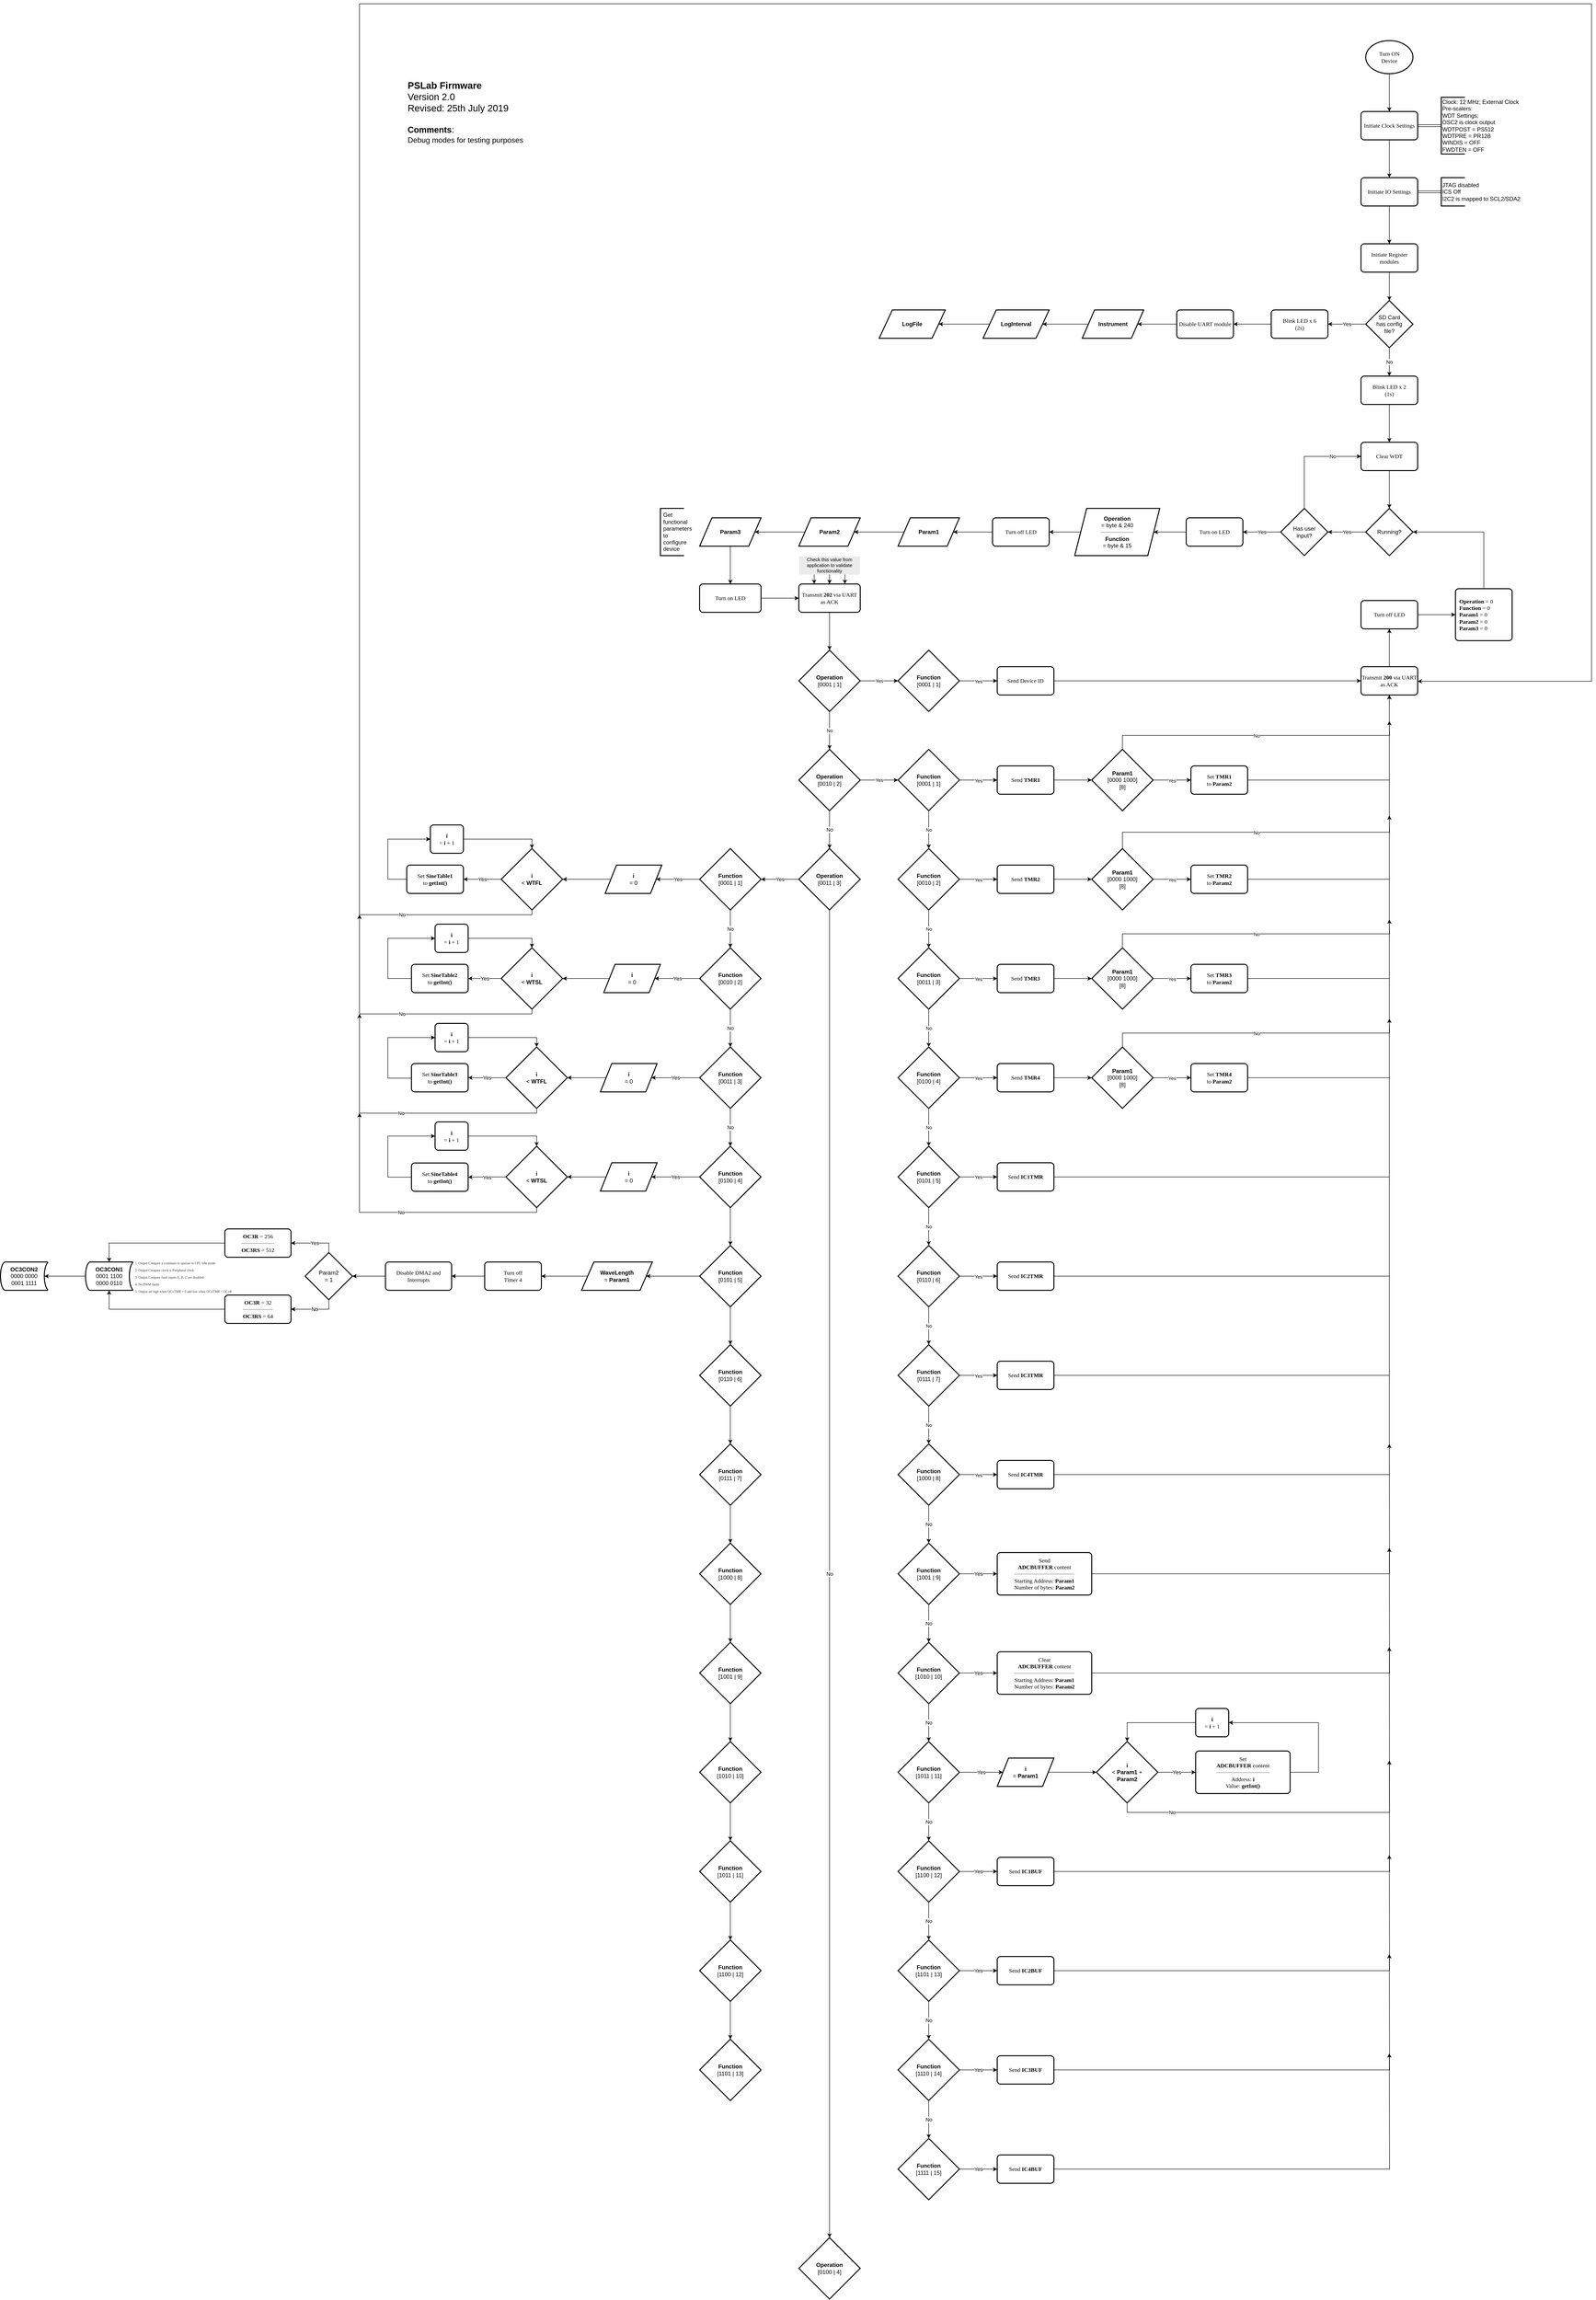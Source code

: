 <mxfile version="11.0.5" type="github"><diagram id="c2qmq4YDT2MLi4zwOtCz" name="Page-1"><mxGraphModel dx="4234" dy="1371" grid="1" gridSize="10" guides="1" tooltips="1" connect="1" arrows="1" fold="1" page="1" pageScale="1" pageWidth="1100" pageHeight="850" background="none" math="0" shadow="0"><root><mxCell id="0"/><mxCell id="1" parent="0"/><mxCell id="JLQIIP67hmDMI_vrZqVq-9" value="" style="edgeStyle=orthogonalEdgeStyle;rounded=0;orthogonalLoop=1;jettySize=auto;html=1;fontFamily=Tahoma;" parent="1" source="-tdx4x15cihyFk-FaLby-1" edge="1"><mxGeometry relative="1" as="geometry"><mxPoint x="540" y="200" as="targetPoint"/></mxGeometry></mxCell><mxCell id="-tdx4x15cihyFk-FaLby-1" value="&lt;div&gt;Turn ON&lt;/div&gt;&lt;div&gt;Device&lt;br&gt;&lt;/div&gt;" style="strokeWidth=2;html=1;shape=mxgraph.flowchart.start_2;whiteSpace=wrap;fontFamily=Tahoma;" parent="1" vertex="1"><mxGeometry x="490" y="50" width="100" height="70" as="geometry"/></mxCell><mxCell id="JLQIIP67hmDMI_vrZqVq-13" value="" style="edgeStyle=orthogonalEdgeStyle;rounded=0;orthogonalLoop=1;jettySize=auto;html=1;fontFamily=Tahoma;" parent="1" source="JLQIIP67hmDMI_vrZqVq-11" target="JLQIIP67hmDMI_vrZqVq-12" edge="1"><mxGeometry relative="1" as="geometry"/></mxCell><mxCell id="OJb5ZM0yWPmOM_hjNr9V-40" style="edgeStyle=orthogonalEdgeStyle;rounded=0;orthogonalLoop=1;jettySize=auto;html=1;exitX=1;exitY=0.5;exitDx=0;exitDy=0;entryX=0;entryY=0.5;entryDx=0;entryDy=0;entryPerimeter=0;shape=link;" edge="1" parent="1" source="JLQIIP67hmDMI_vrZqVq-11" target="OJb5ZM0yWPmOM_hjNr9V-39"><mxGeometry relative="1" as="geometry"/></mxCell><mxCell id="JLQIIP67hmDMI_vrZqVq-11" value="Initiate Clock Settings" style="rounded=1;whiteSpace=wrap;html=1;absoluteArcSize=1;arcSize=14;strokeWidth=2;fontFamily=Tahoma;" parent="1" vertex="1"><mxGeometry x="480" y="200" width="120" height="60" as="geometry"/></mxCell><mxCell id="JLQIIP67hmDMI_vrZqVq-15" value="" style="edgeStyle=orthogonalEdgeStyle;rounded=0;orthogonalLoop=1;jettySize=auto;html=1;fontFamily=Tahoma;" parent="1" source="JLQIIP67hmDMI_vrZqVq-12" target="JLQIIP67hmDMI_vrZqVq-14" edge="1"><mxGeometry relative="1" as="geometry"/></mxCell><mxCell id="OJb5ZM0yWPmOM_hjNr9V-42" style="edgeStyle=orthogonalEdgeStyle;shape=link;rounded=0;orthogonalLoop=1;jettySize=auto;html=1;exitX=1;exitY=0.5;exitDx=0;exitDy=0;entryX=0;entryY=0.5;entryDx=0;entryDy=0;entryPerimeter=0;" edge="1" parent="1" source="JLQIIP67hmDMI_vrZqVq-12" target="OJb5ZM0yWPmOM_hjNr9V-41"><mxGeometry relative="1" as="geometry"/></mxCell><mxCell id="JLQIIP67hmDMI_vrZqVq-12" value="Initiate IO Settings" style="rounded=1;whiteSpace=wrap;html=1;absoluteArcSize=1;arcSize=14;strokeWidth=2;fontFamily=Tahoma;" parent="1" vertex="1"><mxGeometry x="480" y="340" width="120" height="60" as="geometry"/></mxCell><mxCell id="RztKKbQVps4YFARmqWnj-3" value="" style="edgeStyle=orthogonalEdgeStyle;rounded=0;orthogonalLoop=1;jettySize=auto;html=1;entryX=0.5;entryY=0;entryDx=0;entryDy=0;entryPerimeter=0;" parent="1" source="JLQIIP67hmDMI_vrZqVq-14" target="RztKKbQVps4YFARmqWnj-10" edge="1"><mxGeometry relative="1" as="geometry"><mxPoint x="540" y="620" as="targetPoint"/></mxGeometry></mxCell><mxCell id="JLQIIP67hmDMI_vrZqVq-14" value="Initiate Register modules" style="rounded=1;whiteSpace=wrap;html=1;absoluteArcSize=1;arcSize=14;strokeWidth=2;fontFamily=Tahoma;" parent="1" vertex="1"><mxGeometry x="480" y="480" width="120" height="60" as="geometry"/></mxCell><mxCell id="RztKKbQVps4YFARmqWnj-7" value="No" style="edgeStyle=orthogonalEdgeStyle;rounded=0;orthogonalLoop=1;jettySize=auto;html=1;exitX=0.5;exitY=1;exitDx=0;exitDy=0;exitPerimeter=0;" parent="1" source="RztKKbQVps4YFARmqWnj-10" target="RztKKbQVps4YFARmqWnj-6" edge="1"><mxGeometry relative="1" as="geometry"><mxPoint x="540" y="680" as="sourcePoint"/></mxGeometry></mxCell><mxCell id="RztKKbQVps4YFARmqWnj-9" value="" style="edgeStyle=orthogonalEdgeStyle;rounded=0;orthogonalLoop=1;jettySize=auto;html=1;" parent="1" source="RztKKbQVps4YFARmqWnj-6" target="RztKKbQVps4YFARmqWnj-8" edge="1"><mxGeometry relative="1" as="geometry"/></mxCell><mxCell id="RztKKbQVps4YFARmqWnj-6" value="&lt;div&gt;Blink LED x 2&lt;/div&gt;&lt;div&gt;(1s)&lt;br&gt;&lt;/div&gt;" style="rounded=1;whiteSpace=wrap;html=1;absoluteArcSize=1;arcSize=14;strokeWidth=2;fontFamily=Tahoma;" parent="1" vertex="1"><mxGeometry x="480" y="760" width="120" height="60" as="geometry"/></mxCell><mxCell id="RztKKbQVps4YFARmqWnj-33" value="" style="edgeStyle=orthogonalEdgeStyle;rounded=0;orthogonalLoop=1;jettySize=auto;html=1;" parent="1" source="RztKKbQVps4YFARmqWnj-8" edge="1"><mxGeometry relative="1" as="geometry"><mxPoint x="540" y="1040" as="targetPoint"/></mxGeometry></mxCell><mxCell id="RztKKbQVps4YFARmqWnj-8" value="Clear WDT" style="rounded=1;whiteSpace=wrap;html=1;absoluteArcSize=1;arcSize=14;strokeWidth=2;fontFamily=Tahoma;" parent="1" vertex="1"><mxGeometry x="480" y="900" width="120" height="60" as="geometry"/></mxCell><mxCell id="RztKKbQVps4YFARmqWnj-12" value="Yes" style="edgeStyle=orthogonalEdgeStyle;rounded=0;orthogonalLoop=1;jettySize=auto;html=1;entryX=1;entryY=0.5;entryDx=0;entryDy=0;" parent="1" source="RztKKbQVps4YFARmqWnj-10" target="RztKKbQVps4YFARmqWnj-13" edge="1"><mxGeometry relative="1" as="geometry"><mxPoint x="410" y="650" as="targetPoint"/></mxGeometry></mxCell><mxCell id="RztKKbQVps4YFARmqWnj-10" value="&lt;div&gt;SD Card&lt;/div&gt;&lt;div&gt;has config&lt;/div&gt;&lt;div&gt;file?&lt;br&gt;&lt;/div&gt;" style="strokeWidth=2;html=1;shape=mxgraph.flowchart.decision;whiteSpace=wrap;" parent="1" vertex="1"><mxGeometry x="490" y="600" width="100" height="100" as="geometry"/></mxCell><mxCell id="RztKKbQVps4YFARmqWnj-15" value="" style="edgeStyle=orthogonalEdgeStyle;rounded=0;orthogonalLoop=1;jettySize=auto;html=1;" parent="1" source="RztKKbQVps4YFARmqWnj-13" target="RztKKbQVps4YFARmqWnj-14" edge="1"><mxGeometry relative="1" as="geometry"/></mxCell><mxCell id="RztKKbQVps4YFARmqWnj-13" value="&lt;div&gt;Blink LED x 6&lt;/div&gt;&lt;div&gt;(2s)&lt;br&gt;&lt;/div&gt;" style="rounded=1;whiteSpace=wrap;html=1;absoluteArcSize=1;arcSize=14;strokeWidth=2;fontFamily=Tahoma;" parent="1" vertex="1"><mxGeometry x="290" y="620" width="120" height="60" as="geometry"/></mxCell><mxCell id="RztKKbQVps4YFARmqWnj-26" value="" style="edgeStyle=orthogonalEdgeStyle;rounded=0;orthogonalLoop=1;jettySize=auto;html=1;entryX=1;entryY=0.5;entryDx=0;entryDy=0;" parent="1" source="RztKKbQVps4YFARmqWnj-14" target="RztKKbQVps4YFARmqWnj-27" edge="1"><mxGeometry relative="1" as="geometry"><mxPoint x="10" y="650" as="targetPoint"/></mxGeometry></mxCell><mxCell id="RztKKbQVps4YFARmqWnj-14" value="Disable UART module" style="rounded=1;whiteSpace=wrap;html=1;absoluteArcSize=1;arcSize=14;strokeWidth=2;fontFamily=Tahoma;" parent="1" vertex="1"><mxGeometry x="90" y="620" width="120" height="60" as="geometry"/></mxCell><mxCell id="RztKKbQVps4YFARmqWnj-29" value="" style="edgeStyle=orthogonalEdgeStyle;rounded=0;orthogonalLoop=1;jettySize=auto;html=1;" parent="1" source="RztKKbQVps4YFARmqWnj-27" target="RztKKbQVps4YFARmqWnj-28" edge="1"><mxGeometry relative="1" as="geometry"/></mxCell><mxCell id="RztKKbQVps4YFARmqWnj-27" value="&lt;b&gt;Instrument&lt;/b&gt;" style="shape=parallelogram;perimeter=parallelogramPerimeter;whiteSpace=wrap;html=1;strokeWidth=2;" parent="1" vertex="1"><mxGeometry x="-110" y="620" width="130" height="60" as="geometry"/></mxCell><mxCell id="RztKKbQVps4YFARmqWnj-31" value="" style="edgeStyle=orthogonalEdgeStyle;rounded=0;orthogonalLoop=1;jettySize=auto;html=1;" parent="1" source="RztKKbQVps4YFARmqWnj-28" target="RztKKbQVps4YFARmqWnj-30" edge="1"><mxGeometry relative="1" as="geometry"/></mxCell><mxCell id="RztKKbQVps4YFARmqWnj-28" value="&lt;b&gt;LogInterval&lt;/b&gt;" style="shape=parallelogram;perimeter=parallelogramPerimeter;whiteSpace=wrap;html=1;strokeWidth=2;" parent="1" vertex="1"><mxGeometry x="-320" y="620" width="140" height="60" as="geometry"/></mxCell><mxCell id="RztKKbQVps4YFARmqWnj-30" value="&lt;b&gt;LogFile&lt;/b&gt;" style="shape=parallelogram;perimeter=parallelogramPerimeter;whiteSpace=wrap;html=1;strokeWidth=2;" parent="1" vertex="1"><mxGeometry x="-540" y="620" width="140" height="60" as="geometry"/></mxCell><mxCell id="RztKKbQVps4YFARmqWnj-36" value="&lt;div&gt;Yes&lt;/div&gt;" style="edgeStyle=orthogonalEdgeStyle;rounded=0;orthogonalLoop=1;jettySize=auto;html=1;" parent="1" source="RztKKbQVps4YFARmqWnj-34" target="RztKKbQVps4YFARmqWnj-35" edge="1"><mxGeometry relative="1" as="geometry"/></mxCell><mxCell id="RztKKbQVps4YFARmqWnj-34" value="Running?" style="strokeWidth=2;html=1;shape=mxgraph.flowchart.decision;whiteSpace=wrap;" parent="1" vertex="1"><mxGeometry x="490" y="1040" width="100" height="100" as="geometry"/></mxCell><mxCell id="RztKKbQVps4YFARmqWnj-39" value="No" style="edgeStyle=orthogonalEdgeStyle;rounded=0;orthogonalLoop=1;jettySize=auto;html=1;exitX=0.5;exitY=0;exitDx=0;exitDy=0;exitPerimeter=0;entryX=0;entryY=0.5;entryDx=0;entryDy=0;" parent="1" source="RztKKbQVps4YFARmqWnj-35" edge="1" target="RztKKbQVps4YFARmqWnj-8"><mxGeometry x="0.477" relative="1" as="geometry"><mxPoint x="540" y="1000" as="targetPoint"/><Array as="points"><mxPoint x="360" y="930"/></Array><mxPoint as="offset"/></mxGeometry></mxCell><mxCell id="RztKKbQVps4YFARmqWnj-51" value="Yes" style="edgeStyle=orthogonalEdgeStyle;rounded=0;orthogonalLoop=1;jettySize=auto;html=1;" parent="1" source="RztKKbQVps4YFARmqWnj-35" edge="1"><mxGeometry relative="1" as="geometry"><mxPoint x="230" y="1090" as="targetPoint"/></mxGeometry></mxCell><mxCell id="RztKKbQVps4YFARmqWnj-35" value="&lt;div&gt;Has user&lt;/div&gt;&lt;div&gt;input?&lt;br&gt;&lt;/div&gt;" style="strokeWidth=2;html=1;shape=mxgraph.flowchart.decision;whiteSpace=wrap;" parent="1" vertex="1"><mxGeometry x="310" y="1040" width="100" height="100" as="geometry"/></mxCell><mxCell id="RztKKbQVps4YFARmqWnj-54" style="edgeStyle=orthogonalEdgeStyle;rounded=0;orthogonalLoop=1;jettySize=auto;html=1;exitX=0;exitY=0.5;exitDx=0;exitDy=0;entryX=1;entryY=0.5;entryDx=0;entryDy=0;" parent="1" source="RztKKbQVps4YFARmqWnj-52" target="RztKKbQVps4YFARmqWnj-53" edge="1"><mxGeometry relative="1" as="geometry"/></mxCell><mxCell id="RztKKbQVps4YFARmqWnj-52" value="Turn on LED" style="rounded=1;whiteSpace=wrap;html=1;absoluteArcSize=1;arcSize=14;strokeWidth=2;fontFamily=Tahoma;" parent="1" vertex="1"><mxGeometry x="110" y="1060" width="120" height="60" as="geometry"/></mxCell><mxCell id="RztKKbQVps4YFARmqWnj-56" style="edgeStyle=orthogonalEdgeStyle;rounded=0;orthogonalLoop=1;jettySize=auto;html=1;exitX=0;exitY=0.5;exitDx=0;exitDy=0;entryX=1;entryY=0.5;entryDx=0;entryDy=0;" parent="1" source="RztKKbQVps4YFARmqWnj-53" target="RztKKbQVps4YFARmqWnj-55" edge="1"><mxGeometry relative="1" as="geometry"/></mxCell><mxCell id="RztKKbQVps4YFARmqWnj-53" value="&lt;div&gt;&lt;b&gt;Operation&lt;/b&gt; &lt;br&gt;&lt;/div&gt;&lt;div&gt;= byte &amp;amp; 240&lt;br&gt;&lt;hr&gt;&lt;/div&gt;&lt;div&gt;&lt;b&gt;Function&lt;/b&gt; &lt;br&gt;&lt;/div&gt;&lt;div&gt;= byte &amp;amp; 15&lt;br&gt;&lt;/div&gt;" style="shape=parallelogram;perimeter=parallelogramPerimeter;whiteSpace=wrap;html=1;strokeWidth=2;size=0.141;" parent="1" vertex="1"><mxGeometry x="-126" y="1040" width="180" height="100" as="geometry"/></mxCell><mxCell id="RztKKbQVps4YFARmqWnj-58" style="edgeStyle=orthogonalEdgeStyle;rounded=0;orthogonalLoop=1;jettySize=auto;html=1;exitX=0;exitY=0.5;exitDx=0;exitDy=0;entryX=1;entryY=0.5;entryDx=0;entryDy=0;" parent="1" source="RztKKbQVps4YFARmqWnj-55" target="RztKKbQVps4YFARmqWnj-57" edge="1"><mxGeometry relative="1" as="geometry"/></mxCell><mxCell id="RztKKbQVps4YFARmqWnj-55" value="Turn off LED" style="rounded=1;whiteSpace=wrap;html=1;absoluteArcSize=1;arcSize=14;strokeWidth=2;fontFamily=Tahoma;" parent="1" vertex="1"><mxGeometry x="-300" y="1060" width="120" height="60" as="geometry"/></mxCell><mxCell id="RztKKbQVps4YFARmqWnj-60" value="" style="edgeStyle=orthogonalEdgeStyle;rounded=0;orthogonalLoop=1;jettySize=auto;html=1;" parent="1" source="RztKKbQVps4YFARmqWnj-57" target="RztKKbQVps4YFARmqWnj-59" edge="1"><mxGeometry relative="1" as="geometry"/></mxCell><mxCell id="RztKKbQVps4YFARmqWnj-57" value="&lt;b&gt;Param1&lt;/b&gt;" style="shape=parallelogram;perimeter=parallelogramPerimeter;whiteSpace=wrap;html=1;strokeWidth=2;" parent="1" vertex="1"><mxGeometry x="-500" y="1060" width="130" height="60" as="geometry"/></mxCell><mxCell id="RztKKbQVps4YFARmqWnj-62" value="" style="edgeStyle=orthogonalEdgeStyle;rounded=0;orthogonalLoop=1;jettySize=auto;html=1;" parent="1" source="RztKKbQVps4YFARmqWnj-59" target="RztKKbQVps4YFARmqWnj-61" edge="1"><mxGeometry relative="1" as="geometry"/></mxCell><mxCell id="RztKKbQVps4YFARmqWnj-59" value="&lt;b&gt;Param2&lt;/b&gt;" style="shape=parallelogram;perimeter=parallelogramPerimeter;whiteSpace=wrap;html=1;strokeWidth=2;" parent="1" vertex="1"><mxGeometry x="-710" y="1060" width="130" height="60" as="geometry"/></mxCell><mxCell id="RztKKbQVps4YFARmqWnj-64" value="" style="edgeStyle=orthogonalEdgeStyle;rounded=0;orthogonalLoop=1;jettySize=auto;html=1;" parent="1" source="RztKKbQVps4YFARmqWnj-61" target="RztKKbQVps4YFARmqWnj-63" edge="1"><mxGeometry relative="1" as="geometry"/></mxCell><mxCell id="RztKKbQVps4YFARmqWnj-61" value="&lt;b&gt;Param3&lt;/b&gt;" style="shape=parallelogram;perimeter=parallelogramPerimeter;whiteSpace=wrap;html=1;strokeWidth=2;" parent="1" vertex="1"><mxGeometry x="-920" y="1060" width="130" height="60" as="geometry"/></mxCell><mxCell id="RztKKbQVps4YFARmqWnj-66" value="" style="edgeStyle=orthogonalEdgeStyle;rounded=0;orthogonalLoop=1;jettySize=auto;html=1;" parent="1" source="RztKKbQVps4YFARmqWnj-63" target="RztKKbQVps4YFARmqWnj-65" edge="1"><mxGeometry relative="1" as="geometry"/></mxCell><mxCell id="RztKKbQVps4YFARmqWnj-63" value="Turn on LED" style="rounded=1;whiteSpace=wrap;html=1;absoluteArcSize=1;arcSize=14;strokeWidth=2;fontFamily=Tahoma;" parent="1" vertex="1"><mxGeometry x="-920" y="1200" width="130" height="60" as="geometry"/></mxCell><mxCell id="RztKKbQVps4YFARmqWnj-75" value="" style="edgeStyle=orthogonalEdgeStyle;rounded=0;orthogonalLoop=1;jettySize=auto;html=1;fontSize=10;fontColor=#000000;" parent="1" source="RztKKbQVps4YFARmqWnj-65" target="RztKKbQVps4YFARmqWnj-74" edge="1"><mxGeometry relative="1" as="geometry"/></mxCell><mxCell id="RztKKbQVps4YFARmqWnj-65" value="Transmit &lt;b&gt;202&lt;/b&gt; via UART as ACK" style="rounded=1;whiteSpace=wrap;html=1;absoluteArcSize=1;arcSize=14;strokeWidth=2;fontFamily=Tahoma;" parent="1" vertex="1"><mxGeometry x="-710" y="1200" width="130" height="60" as="geometry"/></mxCell><mxCell id="RztKKbQVps4YFARmqWnj-89" value="Yes" style="edgeStyle=orthogonalEdgeStyle;rounded=0;orthogonalLoop=1;jettySize=auto;html=1;fontSize=10;fontColor=#000000;" parent="1" source="RztKKbQVps4YFARmqWnj-74" target="RztKKbQVps4YFARmqWnj-88" edge="1"><mxGeometry relative="1" as="geometry"/></mxCell><mxCell id="RztKKbQVps4YFARmqWnj-99" value="No" style="edgeStyle=orthogonalEdgeStyle;rounded=0;orthogonalLoop=1;jettySize=auto;html=1;fontSize=10;fontColor=#000000;" parent="1" source="RztKKbQVps4YFARmqWnj-74" target="RztKKbQVps4YFARmqWnj-98" edge="1"><mxGeometry relative="1" as="geometry"/></mxCell><mxCell id="RztKKbQVps4YFARmqWnj-74" value="&lt;div&gt;&lt;b&gt;Operation&lt;/b&gt; &lt;/div&gt;&lt;div&gt;[0001 | 1]&lt;br&gt;&lt;/div&gt;" style="strokeWidth=2;html=1;shape=mxgraph.flowchart.decision;whiteSpace=wrap;" parent="1" vertex="1"><mxGeometry x="-710" y="1340" width="130" height="130" as="geometry"/></mxCell><mxCell id="RztKKbQVps4YFARmqWnj-101" value="Yes" style="edgeStyle=orthogonalEdgeStyle;rounded=0;orthogonalLoop=1;jettySize=auto;html=1;fontSize=10;fontColor=#000000;" parent="1" source="RztKKbQVps4YFARmqWnj-98" target="RztKKbQVps4YFARmqWnj-100" edge="1"><mxGeometry relative="1" as="geometry"/></mxCell><mxCell id="OJb5ZM0yWPmOM_hjNr9V-70" value="No" style="edgeStyle=orthogonalEdgeStyle;rounded=0;orthogonalLoop=1;jettySize=auto;html=1;" edge="1" parent="1" source="RztKKbQVps4YFARmqWnj-98" target="OJb5ZM0yWPmOM_hjNr9V-69"><mxGeometry relative="1" as="geometry"/></mxCell><mxCell id="RztKKbQVps4YFARmqWnj-98" value="&lt;div&gt;&lt;b&gt;Operation&lt;/b&gt; &lt;/div&gt;&lt;div&gt;[0010 | 2]&lt;br&gt;&lt;/div&gt;" style="strokeWidth=2;html=1;shape=mxgraph.flowchart.decision;whiteSpace=wrap;" parent="1" vertex="1"><mxGeometry x="-710" y="1550" width="130" height="130" as="geometry"/></mxCell><mxCell id="OJb5ZM0yWPmOM_hjNr9V-72" value="Yes" style="edgeStyle=orthogonalEdgeStyle;rounded=0;orthogonalLoop=1;jettySize=auto;html=1;" edge="1" parent="1" source="OJb5ZM0yWPmOM_hjNr9V-69" target="OJb5ZM0yWPmOM_hjNr9V-71"><mxGeometry relative="1" as="geometry"/></mxCell><mxCell id="OJb5ZM0yWPmOM_hjNr9V-74" value="No" style="edgeStyle=orthogonalEdgeStyle;rounded=0;orthogonalLoop=1;jettySize=auto;html=1;" edge="1" parent="1" source="OJb5ZM0yWPmOM_hjNr9V-69" target="OJb5ZM0yWPmOM_hjNr9V-73"><mxGeometry relative="1" as="geometry"/></mxCell><mxCell id="OJb5ZM0yWPmOM_hjNr9V-69" value="&lt;div&gt;&lt;b&gt;Operation&lt;/b&gt; &lt;/div&gt;&lt;div&gt;[0011 | 3]&lt;br&gt;&lt;/div&gt;" style="strokeWidth=2;html=1;shape=mxgraph.flowchart.decision;whiteSpace=wrap;" vertex="1" parent="1"><mxGeometry x="-710" y="1760" width="130" height="130" as="geometry"/></mxCell><mxCell id="OJb5ZM0yWPmOM_hjNr9V-73" value="&lt;div&gt;&lt;b&gt;Operation&lt;/b&gt; &lt;/div&gt;&lt;div&gt;[0100 | 4]&lt;br&gt;&lt;/div&gt;" style="strokeWidth=2;html=1;shape=mxgraph.flowchart.decision;whiteSpace=wrap;" vertex="1" parent="1"><mxGeometry x="-710" y="4700" width="130" height="130" as="geometry"/></mxCell><mxCell id="OJb5ZM0yWPmOM_hjNr9V-79" value="No" style="edgeStyle=orthogonalEdgeStyle;rounded=0;orthogonalLoop=1;jettySize=auto;html=1;" edge="1" parent="1" source="OJb5ZM0yWPmOM_hjNr9V-71" target="OJb5ZM0yWPmOM_hjNr9V-78"><mxGeometry relative="1" as="geometry"/></mxCell><mxCell id="OJb5ZM0yWPmOM_hjNr9V-85" value="Yes" style="edgeStyle=orthogonalEdgeStyle;rounded=0;orthogonalLoop=1;jettySize=auto;html=1;entryX=1;entryY=0.5;entryDx=0;entryDy=0;" edge="1" parent="1" source="OJb5ZM0yWPmOM_hjNr9V-71" target="OJb5ZM0yWPmOM_hjNr9V-83"><mxGeometry relative="1" as="geometry"><mxPoint x="-1000" y="1825" as="targetPoint"/></mxGeometry></mxCell><mxCell id="OJb5ZM0yWPmOM_hjNr9V-71" value="&lt;div&gt;&lt;b&gt;Function&lt;/b&gt; &lt;/div&gt;&lt;div&gt;[0001 | 1]&lt;br&gt;&lt;/div&gt;" style="strokeWidth=2;html=1;shape=mxgraph.flowchart.decision;whiteSpace=wrap;" vertex="1" parent="1"><mxGeometry x="-920" y="1760" width="130" height="130" as="geometry"/></mxCell><mxCell id="OJb5ZM0yWPmOM_hjNr9V-113" value="Yes" style="edgeStyle=orthogonalEdgeStyle;rounded=0;orthogonalLoop=1;jettySize=auto;html=1;exitX=0;exitY=0.5;exitDx=0;exitDy=0;exitPerimeter=0;entryX=1;entryY=0.5;entryDx=0;entryDy=0;" edge="1" parent="1" source="OJb5ZM0yWPmOM_hjNr9V-78" target="OJb5ZM0yWPmOM_hjNr9V-101"><mxGeometry relative="1" as="geometry"/></mxCell><mxCell id="OJb5ZM0yWPmOM_hjNr9V-116" value="No" style="edgeStyle=orthogonalEdgeStyle;rounded=0;orthogonalLoop=1;jettySize=auto;html=1;" edge="1" parent="1" source="OJb5ZM0yWPmOM_hjNr9V-78" target="OJb5ZM0yWPmOM_hjNr9V-115"><mxGeometry relative="1" as="geometry"/></mxCell><mxCell id="OJb5ZM0yWPmOM_hjNr9V-78" value="&lt;div&gt;&lt;b&gt;Function&lt;/b&gt; &lt;/div&gt;&lt;div&gt;[0010 | 2]&lt;br&gt;&lt;/div&gt;" style="strokeWidth=2;html=1;shape=mxgraph.flowchart.decision;whiteSpace=wrap;" vertex="1" parent="1"><mxGeometry x="-920" y="1970" width="130" height="130" as="geometry"/></mxCell><mxCell id="OJb5ZM0yWPmOM_hjNr9V-118" value="No" style="edgeStyle=orthogonalEdgeStyle;rounded=0;orthogonalLoop=1;jettySize=auto;html=1;" edge="1" parent="1" source="OJb5ZM0yWPmOM_hjNr9V-115" target="OJb5ZM0yWPmOM_hjNr9V-117"><mxGeometry relative="1" as="geometry"/></mxCell><mxCell id="OJb5ZM0yWPmOM_hjNr9V-120" value="Yes" style="edgeStyle=orthogonalEdgeStyle;rounded=0;orthogonalLoop=1;jettySize=auto;html=1;entryX=1;entryY=0.5;entryDx=0;entryDy=0;" edge="1" parent="1" source="OJb5ZM0yWPmOM_hjNr9V-115" target="OJb5ZM0yWPmOM_hjNr9V-123"><mxGeometry relative="1" as="geometry"><mxPoint x="-1000" y="2245" as="targetPoint"/></mxGeometry></mxCell><mxCell id="OJb5ZM0yWPmOM_hjNr9V-115" value="&lt;div&gt;&lt;b&gt;Function&lt;/b&gt; &lt;/div&gt;&lt;div&gt;[0011 | 3]&lt;br&gt;&lt;/div&gt;" style="strokeWidth=2;html=1;shape=mxgraph.flowchart.decision;whiteSpace=wrap;" vertex="1" parent="1"><mxGeometry x="-920" y="2180" width="130" height="130" as="geometry"/></mxCell><mxCell id="OJb5ZM0yWPmOM_hjNr9V-122" value="Yes" style="edgeStyle=orthogonalEdgeStyle;rounded=0;orthogonalLoop=1;jettySize=auto;html=1;entryX=1;entryY=0.5;entryDx=0;entryDy=0;" edge="1" parent="1" source="OJb5ZM0yWPmOM_hjNr9V-117" target="OJb5ZM0yWPmOM_hjNr9V-124"><mxGeometry relative="1" as="geometry"><mxPoint x="-1000" y="2455" as="targetPoint"/></mxGeometry></mxCell><mxCell id="OJb5ZM0yWPmOM_hjNr9V-143" value="" style="edgeStyle=orthogonalEdgeStyle;rounded=0;orthogonalLoop=1;jettySize=auto;html=1;" edge="1" parent="1" source="OJb5ZM0yWPmOM_hjNr9V-117" target="OJb5ZM0yWPmOM_hjNr9V-142"><mxGeometry relative="1" as="geometry"/></mxCell><mxCell id="OJb5ZM0yWPmOM_hjNr9V-117" value="&lt;div&gt;&lt;b&gt;Function&lt;/b&gt; &lt;/div&gt;&lt;div&gt;[0100 | 4]&lt;br&gt;&lt;/div&gt;" style="strokeWidth=2;html=1;shape=mxgraph.flowchart.decision;whiteSpace=wrap;" vertex="1" parent="1"><mxGeometry x="-920" y="2390" width="130" height="130" as="geometry"/></mxCell><mxCell id="OJb5ZM0yWPmOM_hjNr9V-145" value="" style="edgeStyle=orthogonalEdgeStyle;rounded=0;orthogonalLoop=1;jettySize=auto;html=1;" edge="1" parent="1" source="OJb5ZM0yWPmOM_hjNr9V-142" target="OJb5ZM0yWPmOM_hjNr9V-144"><mxGeometry relative="1" as="geometry"/></mxCell><mxCell id="OJb5ZM0yWPmOM_hjNr9V-161" style="edgeStyle=orthogonalEdgeStyle;rounded=0;orthogonalLoop=1;jettySize=auto;html=1;exitX=0;exitY=0.5;exitDx=0;exitDy=0;exitPerimeter=0;entryX=1;entryY=0.5;entryDx=0;entryDy=0;" edge="1" parent="1" source="OJb5ZM0yWPmOM_hjNr9V-142" target="OJb5ZM0yWPmOM_hjNr9V-160"><mxGeometry relative="1" as="geometry"/></mxCell><mxCell id="OJb5ZM0yWPmOM_hjNr9V-142" value="&lt;div&gt;&lt;b&gt;Function&lt;/b&gt; &lt;/div&gt;&lt;div&gt;[0101 | 5]&lt;br&gt;&lt;/div&gt;" style="strokeWidth=2;html=1;shape=mxgraph.flowchart.decision;whiteSpace=wrap;" vertex="1" parent="1"><mxGeometry x="-920" y="2600" width="130" height="130" as="geometry"/></mxCell><mxCell id="OJb5ZM0yWPmOM_hjNr9V-147" value="" style="edgeStyle=orthogonalEdgeStyle;rounded=0;orthogonalLoop=1;jettySize=auto;html=1;" edge="1" parent="1" source="OJb5ZM0yWPmOM_hjNr9V-144" target="OJb5ZM0yWPmOM_hjNr9V-146"><mxGeometry relative="1" as="geometry"/></mxCell><mxCell id="OJb5ZM0yWPmOM_hjNr9V-144" value="&lt;div&gt;&lt;b&gt;Function&lt;/b&gt; &lt;/div&gt;&lt;div&gt;[0110 | 6]&lt;br&gt;&lt;/div&gt;" style="strokeWidth=2;html=1;shape=mxgraph.flowchart.decision;whiteSpace=wrap;" vertex="1" parent="1"><mxGeometry x="-920" y="2810" width="130" height="130" as="geometry"/></mxCell><mxCell id="OJb5ZM0yWPmOM_hjNr9V-149" value="" style="edgeStyle=orthogonalEdgeStyle;rounded=0;orthogonalLoop=1;jettySize=auto;html=1;" edge="1" parent="1" source="OJb5ZM0yWPmOM_hjNr9V-146" target="OJb5ZM0yWPmOM_hjNr9V-148"><mxGeometry relative="1" as="geometry"/></mxCell><mxCell id="OJb5ZM0yWPmOM_hjNr9V-146" value="&lt;div&gt;&lt;b&gt;Function&lt;/b&gt; &lt;/div&gt;&lt;div&gt;[0111 | 7]&lt;br&gt;&lt;/div&gt;" style="strokeWidth=2;html=1;shape=mxgraph.flowchart.decision;whiteSpace=wrap;" vertex="1" parent="1"><mxGeometry x="-920" y="3020" width="130" height="130" as="geometry"/></mxCell><mxCell id="OJb5ZM0yWPmOM_hjNr9V-151" value="" style="edgeStyle=orthogonalEdgeStyle;rounded=0;orthogonalLoop=1;jettySize=auto;html=1;" edge="1" parent="1" source="OJb5ZM0yWPmOM_hjNr9V-148" target="OJb5ZM0yWPmOM_hjNr9V-150"><mxGeometry relative="1" as="geometry"/></mxCell><mxCell id="OJb5ZM0yWPmOM_hjNr9V-148" value="&lt;div&gt;&lt;b&gt;Function&lt;/b&gt; &lt;/div&gt;&lt;div&gt;[1000 | 8]&lt;br&gt;&lt;/div&gt;" style="strokeWidth=2;html=1;shape=mxgraph.flowchart.decision;whiteSpace=wrap;" vertex="1" parent="1"><mxGeometry x="-920" y="3230" width="130" height="130" as="geometry"/></mxCell><mxCell id="OJb5ZM0yWPmOM_hjNr9V-153" value="" style="edgeStyle=orthogonalEdgeStyle;rounded=0;orthogonalLoop=1;jettySize=auto;html=1;" edge="1" parent="1" source="OJb5ZM0yWPmOM_hjNr9V-150" target="OJb5ZM0yWPmOM_hjNr9V-152"><mxGeometry relative="1" as="geometry"/></mxCell><mxCell id="OJb5ZM0yWPmOM_hjNr9V-150" value="&lt;div&gt;&lt;b&gt;Function&lt;/b&gt; &lt;/div&gt;&lt;div&gt;[1001 | 9]&lt;br&gt;&lt;/div&gt;" style="strokeWidth=2;html=1;shape=mxgraph.flowchart.decision;whiteSpace=wrap;" vertex="1" parent="1"><mxGeometry x="-920" y="3440" width="130" height="130" as="geometry"/></mxCell><mxCell id="OJb5ZM0yWPmOM_hjNr9V-155" value="" style="edgeStyle=orthogonalEdgeStyle;rounded=0;orthogonalLoop=1;jettySize=auto;html=1;" edge="1" parent="1" source="OJb5ZM0yWPmOM_hjNr9V-152" target="OJb5ZM0yWPmOM_hjNr9V-154"><mxGeometry relative="1" as="geometry"/></mxCell><mxCell id="OJb5ZM0yWPmOM_hjNr9V-152" value="&lt;div&gt;&lt;b&gt;Function&lt;/b&gt; &lt;/div&gt;&lt;div&gt;[1010 | 10]&lt;br&gt;&lt;/div&gt;" style="strokeWidth=2;html=1;shape=mxgraph.flowchart.decision;whiteSpace=wrap;" vertex="1" parent="1"><mxGeometry x="-920" y="3650" width="130" height="130" as="geometry"/></mxCell><mxCell id="OJb5ZM0yWPmOM_hjNr9V-157" value="" style="edgeStyle=orthogonalEdgeStyle;rounded=0;orthogonalLoop=1;jettySize=auto;html=1;" edge="1" parent="1" source="OJb5ZM0yWPmOM_hjNr9V-154" target="OJb5ZM0yWPmOM_hjNr9V-156"><mxGeometry relative="1" as="geometry"/></mxCell><mxCell id="OJb5ZM0yWPmOM_hjNr9V-154" value="&lt;div&gt;&lt;b&gt;Function&lt;/b&gt; &lt;/div&gt;&lt;div&gt;[1011 | 11]&lt;br&gt;&lt;/div&gt;" style="strokeWidth=2;html=1;shape=mxgraph.flowchart.decision;whiteSpace=wrap;" vertex="1" parent="1"><mxGeometry x="-920" y="3860" width="130" height="130" as="geometry"/></mxCell><mxCell id="OJb5ZM0yWPmOM_hjNr9V-159" value="" style="edgeStyle=orthogonalEdgeStyle;rounded=0;orthogonalLoop=1;jettySize=auto;html=1;" edge="1" parent="1" source="OJb5ZM0yWPmOM_hjNr9V-156" target="OJb5ZM0yWPmOM_hjNr9V-158"><mxGeometry relative="1" as="geometry"/></mxCell><mxCell id="OJb5ZM0yWPmOM_hjNr9V-156" value="&lt;div&gt;&lt;b&gt;Function&lt;/b&gt; &lt;/div&gt;&lt;div&gt;[1100 | 12]&lt;br&gt;&lt;/div&gt;" style="strokeWidth=2;html=1;shape=mxgraph.flowchart.decision;whiteSpace=wrap;" vertex="1" parent="1"><mxGeometry x="-920" y="4070" width="130" height="130" as="geometry"/></mxCell><mxCell id="OJb5ZM0yWPmOM_hjNr9V-158" value="&lt;div&gt;&lt;b&gt;Function&lt;/b&gt; &lt;/div&gt;&lt;div&gt;[1101 | 13]&lt;br&gt;&lt;/div&gt;" style="strokeWidth=2;html=1;shape=mxgraph.flowchart.decision;whiteSpace=wrap;" vertex="1" parent="1"><mxGeometry x="-920" y="4280" width="130" height="130" as="geometry"/></mxCell><mxCell id="RztKKbQVps4YFARmqWnj-103" value="No" style="edgeStyle=orthogonalEdgeStyle;rounded=0;orthogonalLoop=1;jettySize=auto;html=1;fontSize=10;fontColor=#000000;" parent="1" source="RztKKbQVps4YFARmqWnj-100" target="RztKKbQVps4YFARmqWnj-102" edge="1"><mxGeometry relative="1" as="geometry"/></mxCell><mxCell id="RztKKbQVps4YFARmqWnj-109" value="Yes" style="edgeStyle=orthogonalEdgeStyle;rounded=0;orthogonalLoop=1;jettySize=auto;html=1;fontSize=10;fontColor=#000000;" parent="1" source="RztKKbQVps4YFARmqWnj-100" edge="1"><mxGeometry relative="1" as="geometry"><mxPoint x="-290.0" y="1615" as="targetPoint"/></mxGeometry></mxCell><mxCell id="RztKKbQVps4YFARmqWnj-100" value="&lt;div&gt;&lt;b&gt;Function&lt;/b&gt; &lt;/div&gt;&lt;div&gt;[0001 | 1]&lt;br&gt;&lt;/div&gt;" style="strokeWidth=2;html=1;shape=mxgraph.flowchart.decision;whiteSpace=wrap;" parent="1" vertex="1"><mxGeometry x="-500" y="1550" width="130" height="130" as="geometry"/></mxCell><mxCell id="RztKKbQVps4YFARmqWnj-105" value="No" style="edgeStyle=orthogonalEdgeStyle;rounded=0;orthogonalLoop=1;jettySize=auto;html=1;fontSize=10;fontColor=#000000;" parent="1" source="RztKKbQVps4YFARmqWnj-102" target="RztKKbQVps4YFARmqWnj-104" edge="1"><mxGeometry relative="1" as="geometry"/></mxCell><mxCell id="RztKKbQVps4YFARmqWnj-113" value="Yes" style="edgeStyle=orthogonalEdgeStyle;rounded=0;orthogonalLoop=1;jettySize=auto;html=1;fontSize=10;fontColor=#000000;" parent="1" source="RztKKbQVps4YFARmqWnj-102" edge="1"><mxGeometry relative="1" as="geometry"><mxPoint x="-290.0" y="1825" as="targetPoint"/></mxGeometry></mxCell><mxCell id="RztKKbQVps4YFARmqWnj-102" value="&lt;div&gt;&lt;b&gt;Function&lt;/b&gt; &lt;/div&gt;&lt;div&gt;[0010 | 2]&lt;br&gt;&lt;/div&gt;" style="strokeWidth=2;html=1;shape=mxgraph.flowchart.decision;whiteSpace=wrap;" parent="1" vertex="1"><mxGeometry x="-500" y="1760" width="130" height="130" as="geometry"/></mxCell><mxCell id="RztKKbQVps4YFARmqWnj-107" value="No" style="edgeStyle=orthogonalEdgeStyle;rounded=0;orthogonalLoop=1;jettySize=auto;html=1;fontSize=10;fontColor=#000000;" parent="1" source="RztKKbQVps4YFARmqWnj-104" target="RztKKbQVps4YFARmqWnj-106" edge="1"><mxGeometry relative="1" as="geometry"/></mxCell><mxCell id="RztKKbQVps4YFARmqWnj-117" value="Yes" style="edgeStyle=orthogonalEdgeStyle;rounded=0;orthogonalLoop=1;jettySize=auto;html=1;fontSize=10;fontColor=#000000;" parent="1" source="RztKKbQVps4YFARmqWnj-104" edge="1"><mxGeometry relative="1" as="geometry"><mxPoint x="-290.0" y="2035" as="targetPoint"/></mxGeometry></mxCell><mxCell id="RztKKbQVps4YFARmqWnj-104" value="&lt;div&gt;&lt;b&gt;Function&lt;/b&gt; &lt;/div&gt;&lt;div&gt;[0011 | 3]&lt;br&gt;&lt;/div&gt;" style="strokeWidth=2;html=1;shape=mxgraph.flowchart.decision;whiteSpace=wrap;" parent="1" vertex="1"><mxGeometry x="-500" y="1970" width="130" height="130" as="geometry"/></mxCell><mxCell id="RztKKbQVps4YFARmqWnj-119" value="Yes" style="edgeStyle=orthogonalEdgeStyle;rounded=0;orthogonalLoop=1;jettySize=auto;html=1;fontSize=10;fontColor=#000000;" parent="1" source="RztKKbQVps4YFARmqWnj-106" edge="1"><mxGeometry relative="1" as="geometry"><mxPoint x="-290.0" y="2245" as="targetPoint"/></mxGeometry></mxCell><mxCell id="RztKKbQVps4YFARmqWnj-158" value="No" style="edgeStyle=orthogonalEdgeStyle;rounded=0;orthogonalLoop=1;jettySize=auto;html=1;fontSize=10;fontColor=#000000;" parent="1" source="RztKKbQVps4YFARmqWnj-106" target="RztKKbQVps4YFARmqWnj-157" edge="1"><mxGeometry relative="1" as="geometry"/></mxCell><mxCell id="RztKKbQVps4YFARmqWnj-106" value="&lt;div&gt;&lt;b&gt;Function&lt;/b&gt; &lt;/div&gt;&lt;div&gt;[0100 | 4]&lt;br&gt;&lt;/div&gt;" style="strokeWidth=2;html=1;shape=mxgraph.flowchart.decision;whiteSpace=wrap;" parent="1" vertex="1"><mxGeometry x="-500" y="2180" width="130" height="130" as="geometry"/></mxCell><mxCell id="RztKKbQVps4YFARmqWnj-162" value="Yes" style="edgeStyle=orthogonalEdgeStyle;rounded=0;orthogonalLoop=1;jettySize=auto;html=1;exitX=1;exitY=0.5;exitDx=0;exitDy=0;exitPerimeter=0;entryX=0;entryY=0.5;entryDx=0;entryDy=0;fontSize=10;fontColor=#000000;" parent="1" source="RztKKbQVps4YFARmqWnj-157" target="RztKKbQVps4YFARmqWnj-161" edge="1"><mxGeometry relative="1" as="geometry"/></mxCell><mxCell id="RztKKbQVps4YFARmqWnj-164" value="No" style="edgeStyle=orthogonalEdgeStyle;rounded=0;orthogonalLoop=1;jettySize=auto;html=1;fontSize=10;fontColor=#000000;" parent="1" source="RztKKbQVps4YFARmqWnj-157" target="RztKKbQVps4YFARmqWnj-163" edge="1"><mxGeometry relative="1" as="geometry"/></mxCell><mxCell id="RztKKbQVps4YFARmqWnj-157" value="&lt;div&gt;&lt;b&gt;Function&lt;/b&gt; &lt;/div&gt;&lt;div&gt;[0101 | 5]&lt;br&gt;&lt;/div&gt;" style="strokeWidth=2;html=1;shape=mxgraph.flowchart.decision;whiteSpace=wrap;" parent="1" vertex="1"><mxGeometry x="-500" y="2390" width="130" height="130" as="geometry"/></mxCell><mxCell id="RztKKbQVps4YFARmqWnj-166" value="Yes" style="edgeStyle=orthogonalEdgeStyle;rounded=0;orthogonalLoop=1;jettySize=auto;html=1;fontSize=10;fontColor=#000000;" parent="1" source="RztKKbQVps4YFARmqWnj-163" edge="1"><mxGeometry relative="1" as="geometry"><mxPoint x="-290" y="2665.0" as="targetPoint"/></mxGeometry></mxCell><mxCell id="RztKKbQVps4YFARmqWnj-168" value="No" style="edgeStyle=orthogonalEdgeStyle;rounded=0;orthogonalLoop=1;jettySize=auto;html=1;fontSize=10;fontColor=#000000;" parent="1" source="RztKKbQVps4YFARmqWnj-163" target="RztKKbQVps4YFARmqWnj-167" edge="1"><mxGeometry relative="1" as="geometry"/></mxCell><mxCell id="RztKKbQVps4YFARmqWnj-163" value="&lt;div&gt;&lt;b&gt;Function&lt;/b&gt; &lt;/div&gt;&lt;div&gt;[0110 | 6]&lt;br&gt;&lt;/div&gt;" style="strokeWidth=2;html=1;shape=mxgraph.flowchart.decision;whiteSpace=wrap;" parent="1" vertex="1"><mxGeometry x="-500" y="2600" width="130" height="130" as="geometry"/></mxCell><mxCell id="RztKKbQVps4YFARmqWnj-170" value="Yes" style="edgeStyle=orthogonalEdgeStyle;rounded=0;orthogonalLoop=1;jettySize=auto;html=1;fontSize=10;fontColor=#000000;" parent="1" source="RztKKbQVps4YFARmqWnj-167" edge="1"><mxGeometry relative="1" as="geometry"><mxPoint x="-290" y="2875" as="targetPoint"/></mxGeometry></mxCell><mxCell id="RztKKbQVps4YFARmqWnj-172" value="No" style="edgeStyle=orthogonalEdgeStyle;rounded=0;orthogonalLoop=1;jettySize=auto;html=1;fontSize=10;fontColor=#000000;" parent="1" source="RztKKbQVps4YFARmqWnj-167" target="RztKKbQVps4YFARmqWnj-171" edge="1"><mxGeometry relative="1" as="geometry"/></mxCell><mxCell id="RztKKbQVps4YFARmqWnj-167" value="&lt;div&gt;&lt;b&gt;Function&lt;/b&gt; &lt;/div&gt;&lt;div&gt;[0111 | 7]&lt;br&gt;&lt;/div&gt;" style="strokeWidth=2;html=1;shape=mxgraph.flowchart.decision;whiteSpace=wrap;" parent="1" vertex="1"><mxGeometry x="-500" y="2810" width="130" height="130" as="geometry"/></mxCell><mxCell id="RztKKbQVps4YFARmqWnj-174" value="Yes" style="edgeStyle=orthogonalEdgeStyle;rounded=0;orthogonalLoop=1;jettySize=auto;html=1;fontSize=10;fontColor=#000000;" parent="1" source="RztKKbQVps4YFARmqWnj-171" edge="1"><mxGeometry relative="1" as="geometry"><mxPoint x="-290" y="3085" as="targetPoint"/></mxGeometry></mxCell><mxCell id="OJb5ZM0yWPmOM_hjNr9V-2" value="No" style="edgeStyle=orthogonalEdgeStyle;rounded=0;orthogonalLoop=1;jettySize=auto;html=1;" edge="1" parent="1" source="RztKKbQVps4YFARmqWnj-171" target="OJb5ZM0yWPmOM_hjNr9V-1"><mxGeometry relative="1" as="geometry"/></mxCell><mxCell id="RztKKbQVps4YFARmqWnj-171" value="&lt;div&gt;&lt;b&gt;Function&lt;/b&gt; &lt;/div&gt;&lt;div&gt;[1000 | 8]&lt;br&gt;&lt;/div&gt;" style="strokeWidth=2;html=1;shape=mxgraph.flowchart.decision;whiteSpace=wrap;" parent="1" vertex="1"><mxGeometry x="-500" y="3020" width="130" height="130" as="geometry"/></mxCell><mxCell id="OJb5ZM0yWPmOM_hjNr9V-8" value="No" style="edgeStyle=orthogonalEdgeStyle;rounded=0;orthogonalLoop=1;jettySize=auto;html=1;" edge="1" parent="1" source="OJb5ZM0yWPmOM_hjNr9V-1" target="OJb5ZM0yWPmOM_hjNr9V-7"><mxGeometry relative="1" as="geometry"/></mxCell><mxCell id="OJb5ZM0yWPmOM_hjNr9V-21" value="Yes" style="edgeStyle=orthogonalEdgeStyle;rounded=0;orthogonalLoop=1;jettySize=auto;html=1;exitX=1;exitY=0.5;exitDx=0;exitDy=0;exitPerimeter=0;entryX=0;entryY=0.5;entryDx=0;entryDy=0;" edge="1" parent="1" source="OJb5ZM0yWPmOM_hjNr9V-1" target="OJb5ZM0yWPmOM_hjNr9V-5"><mxGeometry relative="1" as="geometry"/></mxCell><mxCell id="OJb5ZM0yWPmOM_hjNr9V-1" value="&lt;div&gt;&lt;b&gt;Function&lt;/b&gt; &lt;/div&gt;&lt;div&gt;[1001 | 9]&lt;br&gt;&lt;/div&gt;" style="strokeWidth=2;html=1;shape=mxgraph.flowchart.decision;whiteSpace=wrap;" vertex="1" parent="1"><mxGeometry x="-500" y="3230" width="130" height="130" as="geometry"/></mxCell><mxCell id="OJb5ZM0yWPmOM_hjNr9V-12" value="No" style="edgeStyle=orthogonalEdgeStyle;rounded=0;orthogonalLoop=1;jettySize=auto;html=1;" edge="1" parent="1" source="OJb5ZM0yWPmOM_hjNr9V-7" target="OJb5ZM0yWPmOM_hjNr9V-11"><mxGeometry relative="1" as="geometry"/></mxCell><mxCell id="OJb5ZM0yWPmOM_hjNr9V-22" value="Yes" style="edgeStyle=orthogonalEdgeStyle;rounded=0;orthogonalLoop=1;jettySize=auto;html=1;exitX=1;exitY=0.5;exitDx=0;exitDy=0;exitPerimeter=0;entryX=0;entryY=0.5;entryDx=0;entryDy=0;" edge="1" parent="1" source="OJb5ZM0yWPmOM_hjNr9V-7" target="OJb5ZM0yWPmOM_hjNr9V-19"><mxGeometry relative="1" as="geometry"/></mxCell><mxCell id="OJb5ZM0yWPmOM_hjNr9V-7" value="&lt;div&gt;&lt;b&gt;Function&lt;/b&gt; &lt;/div&gt;&lt;div&gt;[1010 | 10]&lt;br&gt;&lt;/div&gt;" style="strokeWidth=2;html=1;shape=mxgraph.flowchart.decision;whiteSpace=wrap;" vertex="1" parent="1"><mxGeometry x="-500" y="3440" width="130" height="130" as="geometry"/></mxCell><mxCell id="OJb5ZM0yWPmOM_hjNr9V-25" value="Yes" style="edgeStyle=orthogonalEdgeStyle;rounded=0;orthogonalLoop=1;jettySize=auto;html=1;entryX=0;entryY=0.5;entryDx=0;entryDy=0;" edge="1" parent="1" source="OJb5ZM0yWPmOM_hjNr9V-11" target="OJb5ZM0yWPmOM_hjNr9V-26"><mxGeometry relative="1" as="geometry"><mxPoint x="-290" y="3715" as="targetPoint"/></mxGeometry></mxCell><mxCell id="OJb5ZM0yWPmOM_hjNr9V-44" value="No" style="edgeStyle=orthogonalEdgeStyle;rounded=0;orthogonalLoop=1;jettySize=auto;html=1;" edge="1" parent="1" source="OJb5ZM0yWPmOM_hjNr9V-11" target="OJb5ZM0yWPmOM_hjNr9V-43"><mxGeometry relative="1" as="geometry"/></mxCell><mxCell id="OJb5ZM0yWPmOM_hjNr9V-11" value="&lt;div&gt;&lt;b&gt;Function&lt;/b&gt; &lt;/div&gt;&lt;div&gt;[1011 | 11]&lt;br&gt;&lt;/div&gt;" style="strokeWidth=2;html=1;shape=mxgraph.flowchart.decision;whiteSpace=wrap;" vertex="1" parent="1"><mxGeometry x="-500" y="3650" width="130" height="130" as="geometry"/></mxCell><mxCell id="OJb5ZM0yWPmOM_hjNr9V-48" value="No" style="edgeStyle=orthogonalEdgeStyle;rounded=0;orthogonalLoop=1;jettySize=auto;html=1;" edge="1" parent="1" source="OJb5ZM0yWPmOM_hjNr9V-43" target="OJb5ZM0yWPmOM_hjNr9V-47"><mxGeometry relative="1" as="geometry"/></mxCell><mxCell id="OJb5ZM0yWPmOM_hjNr9V-54" value="Yes" style="edgeStyle=orthogonalEdgeStyle;rounded=0;orthogonalLoop=1;jettySize=auto;html=1;exitX=1;exitY=0.5;exitDx=0;exitDy=0;exitPerimeter=0;entryX=0;entryY=0.5;entryDx=0;entryDy=0;" edge="1" parent="1" source="OJb5ZM0yWPmOM_hjNr9V-43" target="OJb5ZM0yWPmOM_hjNr9V-53"><mxGeometry relative="1" as="geometry"/></mxCell><mxCell id="OJb5ZM0yWPmOM_hjNr9V-43" value="&lt;div&gt;&lt;b&gt;Function&lt;/b&gt; &lt;/div&gt;&lt;div&gt;[1100 | 12]&lt;br&gt;&lt;/div&gt;" style="strokeWidth=2;html=1;shape=mxgraph.flowchart.decision;whiteSpace=wrap;" vertex="1" parent="1"><mxGeometry x="-500" y="3860" width="130" height="130" as="geometry"/></mxCell><mxCell id="OJb5ZM0yWPmOM_hjNr9V-50" value="No" style="edgeStyle=orthogonalEdgeStyle;rounded=0;orthogonalLoop=1;jettySize=auto;html=1;" edge="1" parent="1" source="OJb5ZM0yWPmOM_hjNr9V-47" target="OJb5ZM0yWPmOM_hjNr9V-49"><mxGeometry relative="1" as="geometry"/></mxCell><mxCell id="OJb5ZM0yWPmOM_hjNr9V-60" value="Yes" style="edgeStyle=orthogonalEdgeStyle;rounded=0;orthogonalLoop=1;jettySize=auto;html=1;exitX=1;exitY=0.5;exitDx=0;exitDy=0;exitPerimeter=0;entryX=0;entryY=0.5;entryDx=0;entryDy=0;" edge="1" parent="1" source="OJb5ZM0yWPmOM_hjNr9V-47" target="OJb5ZM0yWPmOM_hjNr9V-55"><mxGeometry relative="1" as="geometry"/></mxCell><mxCell id="OJb5ZM0yWPmOM_hjNr9V-47" value="&lt;div&gt;&lt;b&gt;Function&lt;/b&gt; &lt;/div&gt;&lt;div&gt;[1101 | 13]&lt;br&gt;&lt;/div&gt;" style="strokeWidth=2;html=1;shape=mxgraph.flowchart.decision;whiteSpace=wrap;" vertex="1" parent="1"><mxGeometry x="-500" y="4070" width="130" height="130" as="geometry"/></mxCell><mxCell id="OJb5ZM0yWPmOM_hjNr9V-52" value="No" style="edgeStyle=orthogonalEdgeStyle;rounded=0;orthogonalLoop=1;jettySize=auto;html=1;" edge="1" parent="1" source="OJb5ZM0yWPmOM_hjNr9V-49" target="OJb5ZM0yWPmOM_hjNr9V-51"><mxGeometry relative="1" as="geometry"/></mxCell><mxCell id="OJb5ZM0yWPmOM_hjNr9V-59" value="Yes" style="edgeStyle=orthogonalEdgeStyle;rounded=0;orthogonalLoop=1;jettySize=auto;html=1;exitX=1;exitY=0.5;exitDx=0;exitDy=0;exitPerimeter=0;entryX=0;entryY=0.5;entryDx=0;entryDy=0;" edge="1" parent="1" source="OJb5ZM0yWPmOM_hjNr9V-49" target="OJb5ZM0yWPmOM_hjNr9V-56"><mxGeometry relative="1" as="geometry"/></mxCell><mxCell id="OJb5ZM0yWPmOM_hjNr9V-49" value="&lt;div&gt;&lt;b&gt;Function&lt;/b&gt; &lt;/div&gt;&lt;div&gt;[1110 | 14]&lt;br&gt;&lt;/div&gt;" style="strokeWidth=2;html=1;shape=mxgraph.flowchart.decision;whiteSpace=wrap;" vertex="1" parent="1"><mxGeometry x="-500" y="4280" width="130" height="130" as="geometry"/></mxCell><mxCell id="OJb5ZM0yWPmOM_hjNr9V-58" value="Yes" style="edgeStyle=orthogonalEdgeStyle;rounded=0;orthogonalLoop=1;jettySize=auto;html=1;exitX=1;exitY=0.5;exitDx=0;exitDy=0;exitPerimeter=0;entryX=0;entryY=0.5;entryDx=0;entryDy=0;" edge="1" parent="1" source="OJb5ZM0yWPmOM_hjNr9V-51" target="OJb5ZM0yWPmOM_hjNr9V-57"><mxGeometry relative="1" as="geometry"/></mxCell><mxCell id="OJb5ZM0yWPmOM_hjNr9V-51" value="&lt;div&gt;&lt;b&gt;Function&lt;/b&gt; &lt;/div&gt;&lt;div&gt;[1111 | 15]&lt;br&gt;&lt;/div&gt;" style="strokeWidth=2;html=1;shape=mxgraph.flowchart.decision;whiteSpace=wrap;" vertex="1" parent="1"><mxGeometry x="-500" y="4490" width="130" height="130" as="geometry"/></mxCell><mxCell id="RztKKbQVps4YFARmqWnj-96" value="Yes" style="edgeStyle=orthogonalEdgeStyle;rounded=0;orthogonalLoop=1;jettySize=auto;html=1;fontSize=10;fontColor=#000000;" parent="1" source="RztKKbQVps4YFARmqWnj-88" edge="1"><mxGeometry relative="1" as="geometry"><mxPoint x="-290" y="1405" as="targetPoint"/></mxGeometry></mxCell><mxCell id="RztKKbQVps4YFARmqWnj-88" value="&lt;div&gt;&lt;b&gt;Function&lt;/b&gt; &lt;/div&gt;&lt;div&gt;[0001 | 1]&lt;br&gt;&lt;/div&gt;" style="strokeWidth=2;html=1;shape=mxgraph.flowchart.decision;whiteSpace=wrap;" parent="1" vertex="1"><mxGeometry x="-500" y="1340" width="130" height="130" as="geometry"/></mxCell><mxCell id="RztKKbQVps4YFARmqWnj-69" value="Get functional parameters to configure device" style="strokeWidth=2;html=1;shape=mxgraph.flowchart.annotation_1;align=left;pointerEvents=1;whiteSpace=wrap;spacingLeft=4;" parent="1" vertex="1"><mxGeometry x="-1003" y="1040" width="50" height="100" as="geometry"/></mxCell><mxCell id="RztKKbQVps4YFARmqWnj-71" style="edgeStyle=orthogonalEdgeStyle;rounded=0;orthogonalLoop=1;jettySize=auto;html=1;exitX=0.5;exitY=1;exitDx=0;exitDy=0;entryX=0.5;entryY=0;entryDx=0;entryDy=0;fontSize=10;" parent="1" source="RztKKbQVps4YFARmqWnj-70" target="RztKKbQVps4YFARmqWnj-65" edge="1"><mxGeometry relative="1" as="geometry"/></mxCell><mxCell id="RztKKbQVps4YFARmqWnj-72" style="edgeStyle=orthogonalEdgeStyle;rounded=0;orthogonalLoop=1;jettySize=auto;html=1;exitX=0.25;exitY=1;exitDx=0;exitDy=0;entryX=0.25;entryY=0;entryDx=0;entryDy=0;fontSize=10;" parent="1" source="RztKKbQVps4YFARmqWnj-70" target="RztKKbQVps4YFARmqWnj-65" edge="1"><mxGeometry relative="1" as="geometry"/></mxCell><mxCell id="RztKKbQVps4YFARmqWnj-73" style="edgeStyle=orthogonalEdgeStyle;rounded=0;orthogonalLoop=1;jettySize=auto;html=1;exitX=0.75;exitY=1;exitDx=0;exitDy=0;entryX=0.75;entryY=0;entryDx=0;entryDy=0;fontSize=10;" parent="1" source="RztKKbQVps4YFARmqWnj-70" target="RztKKbQVps4YFARmqWnj-65" edge="1"><mxGeometry relative="1" as="geometry"/></mxCell><mxCell id="RztKKbQVps4YFARmqWnj-70" value="Check this value from application to validate functionality" style="text;html=1;strokeColor=none;fillColor=none;align=center;verticalAlign=middle;whiteSpace=wrap;rounded=0;fontSize=10;labelBorderColor=#E6E6E6;labelBackgroundColor=#EBEBEB;fontColor=#000000;glass=0;" parent="1" vertex="1"><mxGeometry x="-710" y="1140" width="130" height="40" as="geometry"/></mxCell><mxCell id="RztKKbQVps4YFARmqWnj-123" style="edgeStyle=orthogonalEdgeStyle;rounded=0;orthogonalLoop=1;jettySize=auto;html=1;exitX=1;exitY=0.5;exitDx=0;exitDy=0;entryX=0;entryY=0.5;entryDx=0;entryDy=0;fontSize=10;fontColor=#000000;" parent="1" source="RztKKbQVps4YFARmqWnj-97" target="RztKKbQVps4YFARmqWnj-122" edge="1"><mxGeometry relative="1" as="geometry"/></mxCell><mxCell id="RztKKbQVps4YFARmqWnj-97" value="Send Device ID" style="rounded=1;whiteSpace=wrap;html=1;absoluteArcSize=1;arcSize=14;strokeWidth=2;fontFamily=Tahoma;" parent="1" vertex="1"><mxGeometry x="-290" y="1375" width="120" height="60" as="geometry"/></mxCell><mxCell id="RztKKbQVps4YFARmqWnj-134" value="" style="edgeStyle=orthogonalEdgeStyle;rounded=0;orthogonalLoop=1;jettySize=auto;html=1;fontSize=10;fontColor=#000000;" parent="1" source="RztKKbQVps4YFARmqWnj-111" target="RztKKbQVps4YFARmqWnj-133" edge="1"><mxGeometry relative="1" as="geometry"/></mxCell><mxCell id="RztKKbQVps4YFARmqWnj-111" value="Send &lt;b&gt;TMR1&lt;/b&gt;" style="rounded=1;whiteSpace=wrap;html=1;absoluteArcSize=1;arcSize=14;strokeWidth=2;fontFamily=Tahoma;" parent="1" vertex="1"><mxGeometry x="-290" y="1585" width="120" height="60" as="geometry"/></mxCell><mxCell id="RztKKbQVps4YFARmqWnj-136" value="Yes" style="edgeStyle=orthogonalEdgeStyle;rounded=0;orthogonalLoop=1;jettySize=auto;html=1;fontSize=10;fontColor=#000000;" parent="1" source="RztKKbQVps4YFARmqWnj-133" edge="1"><mxGeometry relative="1" as="geometry"><mxPoint x="120" y="1615" as="targetPoint"/></mxGeometry></mxCell><mxCell id="RztKKbQVps4YFARmqWnj-183" value="No" style="edgeStyle=orthogonalEdgeStyle;rounded=0;orthogonalLoop=1;jettySize=auto;html=1;exitX=0.5;exitY=0;exitDx=0;exitDy=0;exitPerimeter=0;fontSize=10;fontColor=#000000;" parent="1" source="RztKKbQVps4YFARmqWnj-133" edge="1"><mxGeometry relative="1" as="geometry"><mxPoint x="540" y="1490" as="targetPoint"/></mxGeometry></mxCell><mxCell id="RztKKbQVps4YFARmqWnj-133" value="&lt;div&gt;&lt;b&gt;Param1&lt;/b&gt;&lt;/div&gt;&lt;div&gt;[0000 1000]&lt;br&gt;&lt;/div&gt;&lt;div&gt;[8]&lt;br&gt;&lt;/div&gt;" style="strokeWidth=2;html=1;shape=mxgraph.flowchart.decision;whiteSpace=wrap;" parent="1" vertex="1"><mxGeometry x="-90" y="1550" width="130" height="130" as="geometry"/></mxCell><mxCell id="RztKKbQVps4YFARmqWnj-148" style="edgeStyle=orthogonalEdgeStyle;rounded=0;orthogonalLoop=1;jettySize=auto;html=1;exitX=1;exitY=0.5;exitDx=0;exitDy=0;entryX=0;entryY=0.5;entryDx=0;entryDy=0;entryPerimeter=0;fontSize=10;fontColor=#000000;" parent="1" source="RztKKbQVps4YFARmqWnj-115" target="RztKKbQVps4YFARmqWnj-140" edge="1"><mxGeometry relative="1" as="geometry"/></mxCell><mxCell id="RztKKbQVps4YFARmqWnj-115" value="Send &lt;b&gt;TMR2&lt;/b&gt;" style="rounded=1;whiteSpace=wrap;html=1;absoluteArcSize=1;arcSize=14;strokeWidth=2;fontFamily=Tahoma;" parent="1" vertex="1"><mxGeometry x="-290" y="1795" width="120" height="60" as="geometry"/></mxCell><mxCell id="RztKKbQVps4YFARmqWnj-149" style="edgeStyle=orthogonalEdgeStyle;rounded=0;orthogonalLoop=1;jettySize=auto;html=1;exitX=1;exitY=0.5;exitDx=0;exitDy=0;entryX=0;entryY=0.5;entryDx=0;entryDy=0;entryPerimeter=0;fontSize=10;fontColor=#000000;" parent="1" source="RztKKbQVps4YFARmqWnj-120" target="RztKKbQVps4YFARmqWnj-143" edge="1"><mxGeometry relative="1" as="geometry"/></mxCell><mxCell id="RztKKbQVps4YFARmqWnj-120" value="Send &lt;b&gt;TMR3&lt;/b&gt;" style="rounded=1;whiteSpace=wrap;html=1;absoluteArcSize=1;arcSize=14;strokeWidth=2;fontFamily=Tahoma;" parent="1" vertex="1"><mxGeometry x="-290" y="2005" width="120" height="60" as="geometry"/></mxCell><mxCell id="RztKKbQVps4YFARmqWnj-150" style="edgeStyle=orthogonalEdgeStyle;rounded=0;orthogonalLoop=1;jettySize=auto;html=1;exitX=1;exitY=0.5;exitDx=0;exitDy=0;entryX=0;entryY=0.5;entryDx=0;entryDy=0;entryPerimeter=0;fontSize=10;fontColor=#000000;" parent="1" source="RztKKbQVps4YFARmqWnj-121" target="RztKKbQVps4YFARmqWnj-146" edge="1"><mxGeometry relative="1" as="geometry"/></mxCell><mxCell id="RztKKbQVps4YFARmqWnj-121" value="Send &lt;b&gt;TMR4&lt;/b&gt;" style="rounded=1;whiteSpace=wrap;html=1;absoluteArcSize=1;arcSize=14;strokeWidth=2;fontFamily=Tahoma;" parent="1" vertex="1"><mxGeometry x="-290" y="2215" width="120" height="60" as="geometry"/></mxCell><mxCell id="RztKKbQVps4YFARmqWnj-131" value="" style="edgeStyle=orthogonalEdgeStyle;rounded=0;orthogonalLoop=1;jettySize=auto;html=1;fontSize=10;fontColor=#000000;" parent="1" source="RztKKbQVps4YFARmqWnj-122" target="RztKKbQVps4YFARmqWnj-130" edge="1"><mxGeometry relative="1" as="geometry"/></mxCell><mxCell id="RztKKbQVps4YFARmqWnj-122" value="Transmit &lt;b&gt;200&lt;/b&gt; via UART as ACK" style="rounded=1;whiteSpace=wrap;html=1;absoluteArcSize=1;arcSize=14;strokeWidth=2;fontFamily=Tahoma;" parent="1" vertex="1"><mxGeometry x="480" y="1375" width="120" height="60" as="geometry"/></mxCell><mxCell id="RztKKbQVps4YFARmqWnj-155" value="" style="edgeStyle=orthogonalEdgeStyle;rounded=0;orthogonalLoop=1;jettySize=auto;html=1;fontSize=10;fontColor=#000000;" parent="1" source="RztKKbQVps4YFARmqWnj-130" target="RztKKbQVps4YFARmqWnj-154" edge="1"><mxGeometry relative="1" as="geometry"/></mxCell><mxCell id="RztKKbQVps4YFARmqWnj-130" value="Turn off LED" style="rounded=1;whiteSpace=wrap;html=1;absoluteArcSize=1;arcSize=14;strokeWidth=2;fontFamily=Tahoma;" parent="1" vertex="1"><mxGeometry x="480" y="1235" width="120" height="60" as="geometry"/></mxCell><mxCell id="RztKKbQVps4YFARmqWnj-156" style="edgeStyle=orthogonalEdgeStyle;rounded=0;orthogonalLoop=1;jettySize=auto;html=1;exitX=0.5;exitY=0;exitDx=0;exitDy=0;entryX=1;entryY=0.5;entryDx=0;entryDy=0;entryPerimeter=0;fontSize=10;fontColor=#000000;" parent="1" source="RztKKbQVps4YFARmqWnj-154" target="RztKKbQVps4YFARmqWnj-34" edge="1"><mxGeometry relative="1" as="geometry"/></mxCell><mxCell id="RztKKbQVps4YFARmqWnj-154" value="&lt;div align=&quot;left&quot;&gt;&lt;b&gt;&amp;nbsp; Operation&lt;/b&gt; = 0&lt;/div&gt;&lt;div align=&quot;left&quot;&gt;&lt;b&gt;&amp;nbsp; Function&lt;/b&gt; = 0&lt;/div&gt;&lt;div align=&quot;left&quot;&gt;&lt;b&gt;&amp;nbsp; Param1&lt;/b&gt; = 0&lt;/div&gt;&lt;div align=&quot;left&quot;&gt;&lt;b&gt;&amp;nbsp; Param2&lt;/b&gt; = 0&lt;/div&gt;&lt;div align=&quot;left&quot;&gt;&lt;b&gt;&amp;nbsp; Param3&lt;/b&gt; = 0&lt;br&gt;&lt;/div&gt;" style="rounded=1;whiteSpace=wrap;html=1;absoluteArcSize=1;arcSize=14;strokeWidth=2;fontFamily=Tahoma;align=left;" parent="1" vertex="1"><mxGeometry x="680" y="1210" width="120" height="110" as="geometry"/></mxCell><mxCell id="RztKKbQVps4YFARmqWnj-138" style="edgeStyle=orthogonalEdgeStyle;rounded=0;orthogonalLoop=1;jettySize=auto;html=1;exitX=1;exitY=0.5;exitDx=0;exitDy=0;entryX=0.5;entryY=1;entryDx=0;entryDy=0;fontSize=10;fontColor=#000000;" parent="1" source="RztKKbQVps4YFARmqWnj-137" target="RztKKbQVps4YFARmqWnj-122" edge="1"><mxGeometry relative="1" as="geometry"/></mxCell><mxCell id="RztKKbQVps4YFARmqWnj-137" value="&lt;div&gt;Set &lt;b&gt;TMR1&lt;/b&gt; &lt;br&gt;&lt;/div&gt;&lt;div&gt;to &lt;b&gt;Param2&lt;/b&gt;&lt;/div&gt;" style="rounded=1;whiteSpace=wrap;html=1;absoluteArcSize=1;arcSize=14;strokeWidth=2;fontFamily=Tahoma;" parent="1" vertex="1"><mxGeometry x="120" y="1585" width="120" height="60" as="geometry"/></mxCell><mxCell id="RztKKbQVps4YFARmqWnj-139" value="Yes" style="edgeStyle=orthogonalEdgeStyle;rounded=0;orthogonalLoop=1;jettySize=auto;html=1;fontSize=10;fontColor=#000000;" parent="1" source="RztKKbQVps4YFARmqWnj-140" edge="1"><mxGeometry relative="1" as="geometry"><mxPoint x="120" y="1825" as="targetPoint"/></mxGeometry></mxCell><mxCell id="RztKKbQVps4YFARmqWnj-182" value="No" style="edgeStyle=orthogonalEdgeStyle;rounded=0;orthogonalLoop=1;jettySize=auto;html=1;exitX=0.5;exitY=0;exitDx=0;exitDy=0;exitPerimeter=0;fontSize=10;fontColor=#000000;" parent="1" source="RztKKbQVps4YFARmqWnj-140" edge="1"><mxGeometry relative="1" as="geometry"><mxPoint x="540" y="1690" as="targetPoint"/></mxGeometry></mxCell><mxCell id="RztKKbQVps4YFARmqWnj-140" value="&lt;div&gt;&lt;b&gt;Param1&lt;/b&gt;&lt;/div&gt;&lt;div&gt;[0000 1000]&lt;br&gt;&lt;/div&gt;&lt;div&gt;[8]&lt;br&gt;&lt;/div&gt;" style="strokeWidth=2;html=1;shape=mxgraph.flowchart.decision;whiteSpace=wrap;" parent="1" vertex="1"><mxGeometry x="-90" y="1760" width="130" height="130" as="geometry"/></mxCell><mxCell id="RztKKbQVps4YFARmqWnj-151" style="edgeStyle=orthogonalEdgeStyle;rounded=0;orthogonalLoop=1;jettySize=auto;html=1;exitX=1;exitY=0.5;exitDx=0;exitDy=0;fontSize=10;fontColor=#000000;entryX=0.5;entryY=1;entryDx=0;entryDy=0;" parent="1" source="RztKKbQVps4YFARmqWnj-141" target="RztKKbQVps4YFARmqWnj-122" edge="1"><mxGeometry relative="1" as="geometry"><mxPoint x="540" y="1610" as="targetPoint"/></mxGeometry></mxCell><mxCell id="RztKKbQVps4YFARmqWnj-141" value="&lt;div&gt;Set &lt;b&gt;TMR2&lt;/b&gt;&lt;br&gt;&lt;/div&gt;&lt;div&gt;to &lt;b&gt;Param2&lt;/b&gt;&lt;/div&gt;" style="rounded=1;whiteSpace=wrap;html=1;absoluteArcSize=1;arcSize=14;strokeWidth=2;fontFamily=Tahoma;" parent="1" vertex="1"><mxGeometry x="120" y="1795" width="120" height="60" as="geometry"/></mxCell><mxCell id="RztKKbQVps4YFARmqWnj-142" value="Yes" style="edgeStyle=orthogonalEdgeStyle;rounded=0;orthogonalLoop=1;jettySize=auto;html=1;fontSize=10;fontColor=#000000;" parent="1" source="RztKKbQVps4YFARmqWnj-143" edge="1"><mxGeometry relative="1" as="geometry"><mxPoint x="120" y="2035" as="targetPoint"/></mxGeometry></mxCell><mxCell id="RztKKbQVps4YFARmqWnj-184" value="No" style="edgeStyle=orthogonalEdgeStyle;rounded=0;orthogonalLoop=1;jettySize=auto;html=1;exitX=0.5;exitY=0;exitDx=0;exitDy=0;exitPerimeter=0;fontSize=10;fontColor=#000000;" parent="1" source="RztKKbQVps4YFARmqWnj-143" edge="1"><mxGeometry relative="1" as="geometry"><mxPoint x="540" y="1910" as="targetPoint"/></mxGeometry></mxCell><mxCell id="RztKKbQVps4YFARmqWnj-143" value="&lt;div&gt;&lt;b&gt;Param1&lt;/b&gt;&lt;/div&gt;&lt;div&gt;[0000 1000]&lt;br&gt;&lt;/div&gt;&lt;div&gt;[8]&lt;br&gt;&lt;/div&gt;" style="strokeWidth=2;html=1;shape=mxgraph.flowchart.decision;whiteSpace=wrap;" parent="1" vertex="1"><mxGeometry x="-90" y="1970" width="130" height="130" as="geometry"/></mxCell><mxCell id="RztKKbQVps4YFARmqWnj-152" style="edgeStyle=orthogonalEdgeStyle;rounded=0;orthogonalLoop=1;jettySize=auto;html=1;exitX=1;exitY=0.5;exitDx=0;exitDy=0;fontSize=10;fontColor=#000000;entryX=0.5;entryY=1;entryDx=0;entryDy=0;" parent="1" source="RztKKbQVps4YFARmqWnj-144" target="RztKKbQVps4YFARmqWnj-122" edge="1"><mxGeometry relative="1" as="geometry"><mxPoint x="600" y="1530.0" as="targetPoint"/></mxGeometry></mxCell><mxCell id="RztKKbQVps4YFARmqWnj-144" value="&lt;div&gt;Set &lt;b&gt;TMR3&lt;/b&gt; &lt;br&gt;&lt;/div&gt;&lt;div&gt;to &lt;b&gt;Param2&lt;/b&gt;&lt;/div&gt;" style="rounded=1;whiteSpace=wrap;html=1;absoluteArcSize=1;arcSize=14;strokeWidth=2;fontFamily=Tahoma;" parent="1" vertex="1"><mxGeometry x="120" y="2005" width="120" height="60" as="geometry"/></mxCell><mxCell id="RztKKbQVps4YFARmqWnj-145" value="Yes" style="edgeStyle=orthogonalEdgeStyle;rounded=0;orthogonalLoop=1;jettySize=auto;html=1;fontSize=10;fontColor=#000000;" parent="1" source="RztKKbQVps4YFARmqWnj-146" edge="1"><mxGeometry relative="1" as="geometry"><mxPoint x="120" y="2245" as="targetPoint"/></mxGeometry></mxCell><mxCell id="RztKKbQVps4YFARmqWnj-185" value="No" style="edgeStyle=orthogonalEdgeStyle;rounded=0;orthogonalLoop=1;jettySize=auto;html=1;exitX=0.5;exitY=0;exitDx=0;exitDy=0;exitPerimeter=0;fontSize=10;fontColor=#000000;" parent="1" source="RztKKbQVps4YFARmqWnj-146" edge="1"><mxGeometry relative="1" as="geometry"><mxPoint x="540" y="2120" as="targetPoint"/></mxGeometry></mxCell><mxCell id="RztKKbQVps4YFARmqWnj-146" value="&lt;div&gt;&lt;b&gt;Param1&lt;/b&gt;&lt;/div&gt;&lt;div&gt;[0000 1000]&lt;br&gt;&lt;/div&gt;&lt;div&gt;[8]&lt;br&gt;&lt;/div&gt;" style="strokeWidth=2;html=1;shape=mxgraph.flowchart.decision;whiteSpace=wrap;" parent="1" vertex="1"><mxGeometry x="-90" y="2180" width="130" height="130" as="geometry"/></mxCell><mxCell id="RztKKbQVps4YFARmqWnj-153" style="edgeStyle=orthogonalEdgeStyle;rounded=0;orthogonalLoop=1;jettySize=auto;html=1;exitX=1;exitY=0.5;exitDx=0;exitDy=0;entryX=0.5;entryY=1;entryDx=0;entryDy=0;fontSize=10;fontColor=#000000;" parent="1" source="RztKKbQVps4YFARmqWnj-147" target="RztKKbQVps4YFARmqWnj-122" edge="1"><mxGeometry relative="1" as="geometry"/></mxCell><mxCell id="RztKKbQVps4YFARmqWnj-147" value="&lt;div&gt;Set &lt;b&gt;TMR4&lt;/b&gt; &lt;br&gt;&lt;/div&gt;&lt;div&gt;to &lt;b&gt;Param2&lt;/b&gt;&lt;/div&gt;" style="rounded=1;whiteSpace=wrap;html=1;absoluteArcSize=1;arcSize=14;strokeWidth=2;fontFamily=Tahoma;" parent="1" vertex="1"><mxGeometry x="120" y="2215" width="120" height="60" as="geometry"/></mxCell><mxCell id="RztKKbQVps4YFARmqWnj-178" style="edgeStyle=orthogonalEdgeStyle;rounded=0;orthogonalLoop=1;jettySize=auto;html=1;exitX=1;exitY=0.5;exitDx=0;exitDy=0;entryX=0.5;entryY=1;entryDx=0;entryDy=0;fontSize=10;fontColor=#000000;" parent="1" source="RztKKbQVps4YFARmqWnj-161" target="RztKKbQVps4YFARmqWnj-122" edge="1"><mxGeometry relative="1" as="geometry"/></mxCell><mxCell id="RztKKbQVps4YFARmqWnj-161" value="Send &lt;b&gt;IC1TMR &lt;br&gt;&lt;/b&gt;" style="rounded=1;whiteSpace=wrap;html=1;absoluteArcSize=1;arcSize=14;strokeWidth=2;fontFamily=Tahoma;" parent="1" vertex="1"><mxGeometry x="-290" y="2425" width="120" height="60" as="geometry"/></mxCell><mxCell id="RztKKbQVps4YFARmqWnj-179" style="edgeStyle=orthogonalEdgeStyle;rounded=0;orthogonalLoop=1;jettySize=auto;html=1;exitX=1;exitY=0.5;exitDx=0;exitDy=0;fontSize=10;fontColor=#000000;entryX=0.5;entryY=1;entryDx=0;entryDy=0;" parent="1" source="RztKKbQVps4YFARmqWnj-175" target="RztKKbQVps4YFARmqWnj-122" edge="1"><mxGeometry relative="1" as="geometry"><mxPoint x="650" y="1600" as="targetPoint"/></mxGeometry></mxCell><mxCell id="RztKKbQVps4YFARmqWnj-175" value="Send &lt;b&gt;IC2TMR &lt;br&gt;&lt;/b&gt;" style="rounded=1;whiteSpace=wrap;html=1;absoluteArcSize=1;arcSize=14;strokeWidth=2;fontFamily=Tahoma;" parent="1" vertex="1"><mxGeometry x="-290" y="2635" width="120" height="60" as="geometry"/></mxCell><mxCell id="RztKKbQVps4YFARmqWnj-180" style="edgeStyle=orthogonalEdgeStyle;rounded=0;orthogonalLoop=1;jettySize=auto;html=1;exitX=1;exitY=0.5;exitDx=0;exitDy=0;entryX=0.5;entryY=1;entryDx=0;entryDy=0;fontSize=10;fontColor=#000000;" parent="1" source="RztKKbQVps4YFARmqWnj-176" target="RztKKbQVps4YFARmqWnj-122" edge="1"><mxGeometry relative="1" as="geometry"/></mxCell><mxCell id="RztKKbQVps4YFARmqWnj-176" value="Send &lt;b&gt;IC3TMR &lt;br&gt;&lt;/b&gt;" style="rounded=1;whiteSpace=wrap;html=1;absoluteArcSize=1;arcSize=14;strokeWidth=2;fontFamily=Tahoma;" parent="1" vertex="1"><mxGeometry x="-290" y="2845" width="120" height="60" as="geometry"/></mxCell><mxCell id="RztKKbQVps4YFARmqWnj-181" style="edgeStyle=orthogonalEdgeStyle;rounded=0;orthogonalLoop=1;jettySize=auto;html=1;exitX=1;exitY=0.5;exitDx=0;exitDy=0;fontSize=10;fontColor=#000000;entryX=0.5;entryY=1;entryDx=0;entryDy=0;" parent="1" source="RztKKbQVps4YFARmqWnj-177" target="RztKKbQVps4YFARmqWnj-122" edge="1"><mxGeometry relative="1" as="geometry"><mxPoint x="680" y="1650" as="targetPoint"/></mxGeometry></mxCell><mxCell id="RztKKbQVps4YFARmqWnj-177" value="Send &lt;b&gt;IC4TMR &lt;br&gt;&lt;/b&gt;" style="rounded=1;whiteSpace=wrap;html=1;absoluteArcSize=1;arcSize=14;strokeWidth=2;fontFamily=Tahoma;" parent="1" vertex="1"><mxGeometry x="-290" y="3055" width="120" height="60" as="geometry"/></mxCell><mxCell id="OJb5ZM0yWPmOM_hjNr9V-6" style="edgeStyle=orthogonalEdgeStyle;rounded=0;orthogonalLoop=1;jettySize=auto;html=1;exitX=1;exitY=0.5;exitDx=0;exitDy=0;" edge="1" parent="1" source="OJb5ZM0yWPmOM_hjNr9V-5"><mxGeometry relative="1" as="geometry"><mxPoint x="540" y="3020" as="targetPoint"/></mxGeometry></mxCell><mxCell id="OJb5ZM0yWPmOM_hjNr9V-5" value="&lt;div&gt;Send &lt;b&gt;&lt;br&gt;&lt;/b&gt;&lt;/div&gt;&lt;div&gt;&lt;b&gt;ADCBUFFER&lt;/b&gt; content&lt;br&gt;&lt;hr&gt;&lt;/div&gt;&lt;div&gt;Starting Address: &lt;b&gt;Param1&lt;/b&gt;&lt;/div&gt;&lt;div&gt;Number of bytes:&lt;b&gt; Param2 &lt;/b&gt;&lt;/div&gt;" style="rounded=1;whiteSpace=wrap;html=1;absoluteArcSize=1;arcSize=14;strokeWidth=2;fontFamily=Tahoma;" vertex="1" parent="1"><mxGeometry x="-290" y="3250" width="200" height="90" as="geometry"/></mxCell><mxCell id="OJb5ZM0yWPmOM_hjNr9V-33" style="edgeStyle=orthogonalEdgeStyle;rounded=0;orthogonalLoop=1;jettySize=auto;html=1;exitX=1;exitY=0.5;exitDx=0;exitDy=0;" edge="1" parent="1" source="OJb5ZM0yWPmOM_hjNr9V-19"><mxGeometry relative="1" as="geometry"><mxPoint x="540" y="3240" as="targetPoint"/></mxGeometry></mxCell><mxCell id="OJb5ZM0yWPmOM_hjNr9V-19" value="&lt;div&gt;Clear&lt;b&gt;&lt;br&gt;&lt;/b&gt;&lt;/div&gt;&lt;div&gt;&lt;b&gt;ADCBUFFER&lt;/b&gt; content&lt;br&gt;&lt;hr&gt;&lt;/div&gt;&lt;div&gt;Starting Address: &lt;b&gt;Param1&lt;/b&gt;&lt;/div&gt;&lt;div&gt;Number of bytes:&lt;b&gt; Param2 &lt;/b&gt;&lt;/div&gt;" style="rounded=1;whiteSpace=wrap;html=1;absoluteArcSize=1;arcSize=14;strokeWidth=2;fontFamily=Tahoma;" vertex="1" parent="1"><mxGeometry x="-290" y="3460" width="200" height="90" as="geometry"/></mxCell><mxCell id="OJb5ZM0yWPmOM_hjNr9V-30" style="edgeStyle=orthogonalEdgeStyle;rounded=0;orthogonalLoop=1;jettySize=auto;html=1;exitX=1;exitY=0.5;exitDx=0;exitDy=0;entryX=0;entryY=0.5;entryDx=0;entryDy=0;entryPerimeter=0;" edge="1" parent="1" source="OJb5ZM0yWPmOM_hjNr9V-26" target="OJb5ZM0yWPmOM_hjNr9V-29"><mxGeometry relative="1" as="geometry"/></mxCell><mxCell id="OJb5ZM0yWPmOM_hjNr9V-26" value="&lt;div&gt;&lt;b&gt;i&lt;/b&gt; &lt;br&gt;&lt;/div&gt;&lt;div&gt;= &lt;b&gt;Param1&lt;/b&gt;&lt;/div&gt;" style="shape=parallelogram;perimeter=parallelogramPerimeter;whiteSpace=wrap;html=1;strokeWidth=2;" vertex="1" parent="1"><mxGeometry x="-290" y="3685" width="120" height="60" as="geometry"/></mxCell><mxCell id="OJb5ZM0yWPmOM_hjNr9V-35" value="Yes" style="edgeStyle=orthogonalEdgeStyle;rounded=0;orthogonalLoop=1;jettySize=auto;html=1;exitX=1;exitY=0.5;exitDx=0;exitDy=0;exitPerimeter=0;entryX=0;entryY=0.5;entryDx=0;entryDy=0;" edge="1" parent="1" source="OJb5ZM0yWPmOM_hjNr9V-29" target="OJb5ZM0yWPmOM_hjNr9V-34"><mxGeometry relative="1" as="geometry"/></mxCell><mxCell id="OJb5ZM0yWPmOM_hjNr9V-37" value="No" style="edgeStyle=orthogonalEdgeStyle;rounded=0;orthogonalLoop=1;jettySize=auto;html=1;exitX=0.5;exitY=1;exitDx=0;exitDy=0;exitPerimeter=0;" edge="1" parent="1" source="OJb5ZM0yWPmOM_hjNr9V-29"><mxGeometry x="-0.751" relative="1" as="geometry"><mxPoint x="540" y="3450" as="targetPoint"/><mxPoint as="offset"/></mxGeometry></mxCell><mxCell id="OJb5ZM0yWPmOM_hjNr9V-29" value="&lt;div&gt;&lt;b&gt;i&lt;/b&gt;&lt;/div&gt;&lt;div&gt;&amp;lt; &lt;b&gt;Param1&lt;/b&gt; +&lt;/div&gt;&lt;div&gt;&lt;b&gt;Param2&lt;/b&gt;&lt;br&gt;&lt;/div&gt;" style="strokeWidth=2;html=1;shape=mxgraph.flowchart.decision;whiteSpace=wrap;" vertex="1" parent="1"><mxGeometry x="-80" y="3650" width="130" height="130" as="geometry"/></mxCell><mxCell id="OJb5ZM0yWPmOM_hjNr9V-81" style="edgeStyle=orthogonalEdgeStyle;rounded=0;orthogonalLoop=1;jettySize=auto;html=1;exitX=1;exitY=0.5;exitDx=0;exitDy=0;entryX=1;entryY=0.5;entryDx=0;entryDy=0;" edge="1" parent="1" source="OJb5ZM0yWPmOM_hjNr9V-34" target="OJb5ZM0yWPmOM_hjNr9V-80"><mxGeometry relative="1" as="geometry"><Array as="points"><mxPoint x="390" y="3715"/><mxPoint x="390" y="3610"/></Array></mxGeometry></mxCell><mxCell id="OJb5ZM0yWPmOM_hjNr9V-34" value="&lt;div&gt;Set &lt;b&gt;&lt;br&gt;&lt;/b&gt;&lt;/div&gt;&lt;div&gt;&lt;b&gt;ADCBUFFER&lt;/b&gt; content&lt;br&gt;&lt;hr&gt;&lt;/div&gt;&lt;div&gt;Address: &lt;b&gt;i&lt;/b&gt;&lt;/div&gt;&lt;div&gt;Value:&lt;b&gt; getInt() &lt;/b&gt;&lt;/div&gt;" style="rounded=1;whiteSpace=wrap;html=1;absoluteArcSize=1;arcSize=14;strokeWidth=2;fontFamily=Tahoma;" vertex="1" parent="1"><mxGeometry x="130" y="3670" width="200" height="90" as="geometry"/></mxCell><mxCell id="OJb5ZM0yWPmOM_hjNr9V-39" value="&lt;div&gt;Clock: 12 MHz; External Clock&lt;/div&gt;&lt;div&gt;Pre-scalers:&lt;/div&gt;&lt;div&gt;WDT Settings:&lt;/div&gt;&lt;div&gt;OSC2 is clock output&lt;/div&gt;&lt;div&gt;WDTPOST = PS512&lt;/div&gt;&lt;div&gt;WDTPRE = PR128&lt;/div&gt;&lt;div&gt;WINDIS = OFF&lt;/div&gt;&lt;div&gt;FWDTEN = OFF &lt;br&gt;&lt;/div&gt;" style="strokeWidth=2;html=1;shape=mxgraph.flowchart.annotation_1;align=left;pointerEvents=1" vertex="1" parent="1"><mxGeometry x="650" y="170" width="50" height="120" as="geometry"/></mxCell><mxCell id="OJb5ZM0yWPmOM_hjNr9V-41" value="&lt;div&gt;JTAG disabled&lt;/div&gt;&lt;div&gt;ICS Off&lt;br&gt;&lt;/div&gt;&lt;div&gt;I2C2 is mapped to SCL2/SDA2&lt;/div&gt;" style="strokeWidth=2;html=1;shape=mxgraph.flowchart.annotation_1;align=left;pointerEvents=1" vertex="1" parent="1"><mxGeometry x="650" y="340" width="50" height="60" as="geometry"/></mxCell><mxCell id="OJb5ZM0yWPmOM_hjNr9V-61" style="edgeStyle=orthogonalEdgeStyle;rounded=0;orthogonalLoop=1;jettySize=auto;html=1;exitX=1;exitY=0.5;exitDx=0;exitDy=0;" edge="1" parent="1" source="OJb5ZM0yWPmOM_hjNr9V-53"><mxGeometry relative="1" as="geometry"><mxPoint x="540" y="3690" as="targetPoint"/></mxGeometry></mxCell><mxCell id="OJb5ZM0yWPmOM_hjNr9V-53" value="Send &lt;b&gt;IC1BUF &lt;br&gt;&lt;/b&gt;" style="rounded=1;whiteSpace=wrap;html=1;absoluteArcSize=1;arcSize=14;strokeWidth=2;fontFamily=Tahoma;" vertex="1" parent="1"><mxGeometry x="-290" y="3895" width="120" height="60" as="geometry"/></mxCell><mxCell id="OJb5ZM0yWPmOM_hjNr9V-62" style="edgeStyle=orthogonalEdgeStyle;rounded=0;orthogonalLoop=1;jettySize=auto;html=1;exitX=1;exitY=0.5;exitDx=0;exitDy=0;" edge="1" parent="1" source="OJb5ZM0yWPmOM_hjNr9V-55"><mxGeometry relative="1" as="geometry"><mxPoint x="540" y="3890" as="targetPoint"/></mxGeometry></mxCell><mxCell id="OJb5ZM0yWPmOM_hjNr9V-55" value="Send &lt;b&gt;IC2BUF &lt;br&gt;&lt;/b&gt;" style="rounded=1;whiteSpace=wrap;html=1;absoluteArcSize=1;arcSize=14;strokeWidth=2;fontFamily=Tahoma;" vertex="1" parent="1"><mxGeometry x="-290" y="4105" width="120" height="60" as="geometry"/></mxCell><mxCell id="OJb5ZM0yWPmOM_hjNr9V-63" style="edgeStyle=orthogonalEdgeStyle;rounded=0;orthogonalLoop=1;jettySize=auto;html=1;exitX=1;exitY=0.5;exitDx=0;exitDy=0;" edge="1" parent="1" source="OJb5ZM0yWPmOM_hjNr9V-56"><mxGeometry relative="1" as="geometry"><mxPoint x="540" y="4100" as="targetPoint"/></mxGeometry></mxCell><mxCell id="OJb5ZM0yWPmOM_hjNr9V-56" value="Send &lt;b&gt;IC3BUF &lt;br&gt;&lt;/b&gt;" style="rounded=1;whiteSpace=wrap;html=1;absoluteArcSize=1;arcSize=14;strokeWidth=2;fontFamily=Tahoma;" vertex="1" parent="1"><mxGeometry x="-290" y="4315" width="120" height="60" as="geometry"/></mxCell><mxCell id="OJb5ZM0yWPmOM_hjNr9V-64" style="edgeStyle=orthogonalEdgeStyle;rounded=0;orthogonalLoop=1;jettySize=auto;html=1;exitX=1;exitY=0.5;exitDx=0;exitDy=0;" edge="1" parent="1" source="OJb5ZM0yWPmOM_hjNr9V-57"><mxGeometry relative="1" as="geometry"><mxPoint x="540" y="4310" as="targetPoint"/></mxGeometry></mxCell><mxCell id="OJb5ZM0yWPmOM_hjNr9V-57" value="Send &lt;b&gt;IC4BUF&lt;br&gt;&lt;/b&gt;" style="rounded=1;whiteSpace=wrap;html=1;absoluteArcSize=1;arcSize=14;strokeWidth=2;fontFamily=Tahoma;" vertex="1" parent="1"><mxGeometry x="-290" y="4525" width="120" height="60" as="geometry"/></mxCell><mxCell id="OJb5ZM0yWPmOM_hjNr9V-77" value="&lt;font style=&quot;font-size: 20px&quot;&gt;&lt;b&gt;&lt;span&gt;PSLab Firmware&lt;/span&gt;&lt;/b&gt;&lt;/font&gt;&lt;div style=&quot;font-size: 20px&quot; align=&quot;left&quot;&gt;&lt;span&gt;&lt;font style=&quot;font-size: 20px&quot;&gt;Version 2.0&lt;/font&gt;&lt;br&gt;&lt;/span&gt;&lt;/div&gt;&lt;div style=&quot;font-size: 20px&quot; align=&quot;left&quot;&gt;&lt;span&gt;Revised: 25th July 2019&lt;br&gt;&lt;/span&gt;&lt;/div&gt;&lt;div style=&quot;font-size: 20px&quot; align=&quot;left&quot;&gt;&lt;span&gt;&amp;nbsp;&amp;nbsp;&amp;nbsp;&amp;nbsp; &lt;br&gt;&lt;/span&gt;&lt;/div&gt;&lt;div style=&quot;font-size: 18px&quot; align=&quot;left&quot;&gt;&lt;span&gt;&lt;b&gt;Comments&lt;/b&gt;:&lt;/span&gt;&lt;/div&gt;&lt;div style=&quot;font-size: 16px&quot; align=&quot;left&quot;&gt;&lt;span&gt;Debug modes for testing purposes&lt;br&gt;&lt;/span&gt;&lt;/div&gt;&lt;p&gt;&lt;br&gt;&lt;/p&gt;" style="text;html=1;resizable=0;points=[];autosize=1;align=left;verticalAlign=top;spacingTop=-4;" vertex="1" parent="1"><mxGeometry x="-1540" y="130" width="290" height="130" as="geometry"/></mxCell><mxCell id="OJb5ZM0yWPmOM_hjNr9V-82" style="edgeStyle=orthogonalEdgeStyle;rounded=0;orthogonalLoop=1;jettySize=auto;html=1;exitX=0;exitY=0.5;exitDx=0;exitDy=0;entryX=0.5;entryY=0;entryDx=0;entryDy=0;entryPerimeter=0;" edge="1" parent="1" source="OJb5ZM0yWPmOM_hjNr9V-80" target="OJb5ZM0yWPmOM_hjNr9V-29"><mxGeometry relative="1" as="geometry"/></mxCell><mxCell id="OJb5ZM0yWPmOM_hjNr9V-80" value="&lt;div&gt;&lt;b&gt;i&lt;/b&gt;&lt;/div&gt;&lt;div&gt;= &lt;b&gt;i&lt;/b&gt; + 1&lt;br&gt;&lt;/div&gt;" style="rounded=1;whiteSpace=wrap;html=1;absoluteArcSize=1;arcSize=14;strokeWidth=2;fontFamily=Tahoma;" vertex="1" parent="1"><mxGeometry x="130" y="3580" width="70" height="60" as="geometry"/></mxCell><mxCell id="OJb5ZM0yWPmOM_hjNr9V-87" value="" style="edgeStyle=orthogonalEdgeStyle;rounded=0;orthogonalLoop=1;jettySize=auto;html=1;entryX=1;entryY=0.5;entryDx=0;entryDy=0;entryPerimeter=0;" edge="1" parent="1" source="OJb5ZM0yWPmOM_hjNr9V-83" target="OJb5ZM0yWPmOM_hjNr9V-88"><mxGeometry relative="1" as="geometry"><mxPoint x="-1190" y="1825" as="targetPoint"/></mxGeometry></mxCell><mxCell id="OJb5ZM0yWPmOM_hjNr9V-83" value="&lt;div&gt;&lt;b&gt;i&lt;/b&gt; &lt;br&gt;&lt;/div&gt;&lt;div&gt;= 0&lt;/div&gt;" style="shape=parallelogram;perimeter=parallelogramPerimeter;whiteSpace=wrap;html=1;strokeWidth=2;" vertex="1" parent="1"><mxGeometry x="-1120" y="1795" width="120" height="60" as="geometry"/></mxCell><mxCell id="OJb5ZM0yWPmOM_hjNr9V-91" value="Yes" style="edgeStyle=orthogonalEdgeStyle;rounded=0;orthogonalLoop=1;jettySize=auto;html=1;entryX=1;entryY=0.5;entryDx=0;entryDy=0;" edge="1" parent="1" source="OJb5ZM0yWPmOM_hjNr9V-88" target="OJb5ZM0yWPmOM_hjNr9V-92"><mxGeometry relative="1" as="geometry"><mxPoint x="-1420" y="1825" as="targetPoint"/></mxGeometry></mxCell><mxCell id="OJb5ZM0yWPmOM_hjNr9V-96" value="No" style="edgeStyle=orthogonalEdgeStyle;rounded=0;orthogonalLoop=1;jettySize=auto;html=1;exitX=0.5;exitY=1;exitDx=0;exitDy=0;exitPerimeter=0;" edge="1" parent="1" source="OJb5ZM0yWPmOM_hjNr9V-88"><mxGeometry x="-0.915" relative="1" as="geometry"><mxPoint x="600" y="1406" as="targetPoint"/><Array as="points"><mxPoint x="-1275" y="1900"/><mxPoint x="-1640" y="1900"/><mxPoint x="-1640" y="-28"/><mxPoint x="968" y="-28"/><mxPoint x="968" y="1406"/></Array><mxPoint as="offset"/></mxGeometry></mxCell><mxCell id="OJb5ZM0yWPmOM_hjNr9V-88" value="&lt;div&gt;&lt;b&gt;i&lt;/b&gt;&lt;/div&gt;&lt;div&gt;&amp;lt; &lt;b&gt;WTFL&lt;/b&gt;&lt;br&gt;&lt;/div&gt;" style="strokeWidth=2;html=1;shape=mxgraph.flowchart.decision;whiteSpace=wrap;" vertex="1" parent="1"><mxGeometry x="-1340" y="1760" width="130" height="130" as="geometry"/></mxCell><mxCell id="OJb5ZM0yWPmOM_hjNr9V-95" value="" style="edgeStyle=orthogonalEdgeStyle;rounded=0;orthogonalLoop=1;jettySize=auto;html=1;entryX=0.5;entryY=0;entryDx=0;entryDy=0;entryPerimeter=0;" edge="1" parent="1" source="OJb5ZM0yWPmOM_hjNr9V-89" target="OJb5ZM0yWPmOM_hjNr9V-88"><mxGeometry relative="1" as="geometry"><mxPoint x="-1340" y="1720" as="targetPoint"/></mxGeometry></mxCell><mxCell id="OJb5ZM0yWPmOM_hjNr9V-89" value="&lt;div&gt;&lt;b&gt;i&lt;/b&gt;&lt;/div&gt;&lt;div&gt;= &lt;b&gt;i&lt;/b&gt; + 1&lt;br&gt;&lt;/div&gt;" style="rounded=1;whiteSpace=wrap;html=1;absoluteArcSize=1;arcSize=14;strokeWidth=2;fontFamily=Tahoma;" vertex="1" parent="1"><mxGeometry x="-1490" y="1710" width="70" height="60" as="geometry"/></mxCell><mxCell id="OJb5ZM0yWPmOM_hjNr9V-93" style="edgeStyle=orthogonalEdgeStyle;rounded=0;orthogonalLoop=1;jettySize=auto;html=1;exitX=0;exitY=0.5;exitDx=0;exitDy=0;entryX=0;entryY=0.5;entryDx=0;entryDy=0;" edge="1" parent="1" source="OJb5ZM0yWPmOM_hjNr9V-92" target="OJb5ZM0yWPmOM_hjNr9V-89"><mxGeometry relative="1" as="geometry"><Array as="points"><mxPoint x="-1580" y="1825"/><mxPoint x="-1580" y="1740"/></Array></mxGeometry></mxCell><mxCell id="OJb5ZM0yWPmOM_hjNr9V-92" value="&lt;div&gt;Set &lt;b&gt;SineTable1&lt;/b&gt;&lt;br&gt;&lt;/div&gt;&lt;div&gt;to &lt;b&gt;getInt()&lt;/b&gt;&lt;/div&gt;" style="rounded=1;whiteSpace=wrap;html=1;absoluteArcSize=1;arcSize=14;strokeWidth=2;fontFamily=Tahoma;" vertex="1" parent="1"><mxGeometry x="-1540" y="1795" width="120" height="60" as="geometry"/></mxCell><mxCell id="OJb5ZM0yWPmOM_hjNr9V-114" style="edgeStyle=orthogonalEdgeStyle;rounded=0;orthogonalLoop=1;jettySize=auto;html=1;exitX=0;exitY=0.5;exitDx=0;exitDy=0;entryX=1;entryY=0.5;entryDx=0;entryDy=0;entryPerimeter=0;" edge="1" parent="1" source="OJb5ZM0yWPmOM_hjNr9V-101" target="OJb5ZM0yWPmOM_hjNr9V-102"><mxGeometry relative="1" as="geometry"/></mxCell><mxCell id="OJb5ZM0yWPmOM_hjNr9V-101" value="&lt;div&gt;&lt;b&gt;i&lt;/b&gt; &lt;br&gt;&lt;/div&gt;&lt;div&gt;= 0&lt;/div&gt;" style="shape=parallelogram;perimeter=parallelogramPerimeter;whiteSpace=wrap;html=1;strokeWidth=2;" vertex="1" parent="1"><mxGeometry x="-1123" y="2005" width="120" height="60" as="geometry"/></mxCell><mxCell id="OJb5ZM0yWPmOM_hjNr9V-107" value="Yes" style="edgeStyle=orthogonalEdgeStyle;rounded=0;orthogonalLoop=1;jettySize=auto;html=1;" edge="1" parent="1" source="OJb5ZM0yWPmOM_hjNr9V-102" target="OJb5ZM0yWPmOM_hjNr9V-103"><mxGeometry relative="1" as="geometry"/></mxCell><mxCell id="OJb5ZM0yWPmOM_hjNr9V-108" value="No" style="edgeStyle=orthogonalEdgeStyle;rounded=0;orthogonalLoop=1;jettySize=auto;html=1;exitX=0.5;exitY=1;exitDx=0;exitDy=0;exitPerimeter=0;" edge="1" parent="1" source="OJb5ZM0yWPmOM_hjNr9V-102"><mxGeometry x="-0.025" relative="1" as="geometry"><mxPoint x="-1640" y="1900" as="targetPoint"/><Array as="points"><mxPoint x="-1275" y="2110"/><mxPoint x="-1640" y="2110"/></Array><mxPoint as="offset"/></mxGeometry></mxCell><mxCell id="OJb5ZM0yWPmOM_hjNr9V-102" value="&lt;div&gt;&lt;b&gt;i&lt;/b&gt;&lt;/div&gt;&lt;div&gt;&amp;lt; &lt;b&gt;WTSL&lt;/b&gt;&lt;br&gt;&lt;/div&gt;" style="strokeWidth=2;html=1;shape=mxgraph.flowchart.decision;whiteSpace=wrap;" vertex="1" parent="1"><mxGeometry x="-1340" y="1970" width="130" height="130" as="geometry"/></mxCell><mxCell id="OJb5ZM0yWPmOM_hjNr9V-106" style="edgeStyle=orthogonalEdgeStyle;rounded=0;orthogonalLoop=1;jettySize=auto;html=1;exitX=0;exitY=0.5;exitDx=0;exitDy=0;entryX=0;entryY=0.5;entryDx=0;entryDy=0;" edge="1" parent="1" source="OJb5ZM0yWPmOM_hjNr9V-103" target="OJb5ZM0yWPmOM_hjNr9V-104"><mxGeometry relative="1" as="geometry"><Array as="points"><mxPoint x="-1580" y="2035"/><mxPoint x="-1580" y="1950"/></Array></mxGeometry></mxCell><mxCell id="OJb5ZM0yWPmOM_hjNr9V-103" value="&lt;div&gt;Set &lt;b&gt;SineTable2&lt;/b&gt;&lt;br&gt;&lt;/div&gt;&lt;div&gt;to &lt;b&gt;getInt()&lt;/b&gt;&lt;/div&gt;" style="rounded=1;whiteSpace=wrap;html=1;absoluteArcSize=1;arcSize=14;strokeWidth=2;fontFamily=Tahoma;" vertex="1" parent="1"><mxGeometry x="-1530" y="2005" width="120" height="60" as="geometry"/></mxCell><mxCell id="OJb5ZM0yWPmOM_hjNr9V-105" style="edgeStyle=orthogonalEdgeStyle;rounded=0;orthogonalLoop=1;jettySize=auto;html=1;exitX=1;exitY=0.5;exitDx=0;exitDy=0;entryX=0.5;entryY=0;entryDx=0;entryDy=0;entryPerimeter=0;" edge="1" parent="1" source="OJb5ZM0yWPmOM_hjNr9V-104" target="OJb5ZM0yWPmOM_hjNr9V-102"><mxGeometry relative="1" as="geometry"/></mxCell><mxCell id="OJb5ZM0yWPmOM_hjNr9V-104" value="&lt;div&gt;&lt;b&gt;i&lt;/b&gt;&lt;/div&gt;&lt;div&gt;= &lt;b&gt;i&lt;/b&gt; + 1&lt;br&gt;&lt;/div&gt;" style="rounded=1;whiteSpace=wrap;html=1;absoluteArcSize=1;arcSize=14;strokeWidth=2;fontFamily=Tahoma;" vertex="1" parent="1"><mxGeometry x="-1480" y="1920" width="70" height="60" as="geometry"/></mxCell><mxCell id="OJb5ZM0yWPmOM_hjNr9V-132" style="edgeStyle=orthogonalEdgeStyle;rounded=0;orthogonalLoop=1;jettySize=auto;html=1;exitX=0;exitY=0.5;exitDx=0;exitDy=0;entryX=1;entryY=0.5;entryDx=0;entryDy=0;entryPerimeter=0;" edge="1" parent="1" source="OJb5ZM0yWPmOM_hjNr9V-123" target="OJb5ZM0yWPmOM_hjNr9V-125"><mxGeometry relative="1" as="geometry"/></mxCell><mxCell id="OJb5ZM0yWPmOM_hjNr9V-123" value="&lt;div&gt;&lt;b&gt;i&lt;/b&gt; &lt;br&gt;&lt;/div&gt;&lt;div&gt;= 0&lt;/div&gt;" style="shape=parallelogram;perimeter=parallelogramPerimeter;whiteSpace=wrap;html=1;strokeWidth=2;" vertex="1" parent="1"><mxGeometry x="-1130" y="2215" width="120" height="60" as="geometry"/></mxCell><mxCell id="OJb5ZM0yWPmOM_hjNr9V-134" style="edgeStyle=orthogonalEdgeStyle;rounded=0;orthogonalLoop=1;jettySize=auto;html=1;exitX=0;exitY=0.5;exitDx=0;exitDy=0;entryX=1;entryY=0.5;entryDx=0;entryDy=0;entryPerimeter=0;" edge="1" parent="1" source="OJb5ZM0yWPmOM_hjNr9V-124" target="OJb5ZM0yWPmOM_hjNr9V-126"><mxGeometry relative="1" as="geometry"/></mxCell><mxCell id="OJb5ZM0yWPmOM_hjNr9V-124" value="&lt;div&gt;&lt;b&gt;i&lt;/b&gt; &lt;br&gt;&lt;/div&gt;&lt;div&gt;= 0&lt;/div&gt;" style="shape=parallelogram;perimeter=parallelogramPerimeter;whiteSpace=wrap;html=1;strokeWidth=2;" vertex="1" parent="1"><mxGeometry x="-1130" y="2425" width="120" height="60" as="geometry"/></mxCell><mxCell id="OJb5ZM0yWPmOM_hjNr9V-131" value="Yes" style="edgeStyle=orthogonalEdgeStyle;rounded=0;orthogonalLoop=1;jettySize=auto;html=1;exitX=0;exitY=0.5;exitDx=0;exitDy=0;exitPerimeter=0;entryX=1;entryY=0.5;entryDx=0;entryDy=0;" edge="1" parent="1" source="OJb5ZM0yWPmOM_hjNr9V-125" target="OJb5ZM0yWPmOM_hjNr9V-127"><mxGeometry relative="1" as="geometry"/></mxCell><mxCell id="OJb5ZM0yWPmOM_hjNr9V-140" value="No" style="edgeStyle=orthogonalEdgeStyle;rounded=0;orthogonalLoop=1;jettySize=auto;html=1;exitX=0.5;exitY=1;exitDx=0;exitDy=0;exitPerimeter=0;" edge="1" parent="1" source="OJb5ZM0yWPmOM_hjNr9V-125"><mxGeometry relative="1" as="geometry"><mxPoint x="-1640" y="2110" as="targetPoint"/><Array as="points"><mxPoint x="-1265" y="2320"/><mxPoint x="-1640" y="2320"/></Array></mxGeometry></mxCell><mxCell id="OJb5ZM0yWPmOM_hjNr9V-125" value="&lt;div&gt;&lt;b&gt;i&lt;/b&gt;&lt;/div&gt;&lt;div&gt;&amp;lt; &lt;b&gt;WTFL&lt;/b&gt;&lt;br&gt;&lt;/div&gt;" style="strokeWidth=2;html=1;shape=mxgraph.flowchart.decision;whiteSpace=wrap;" vertex="1" parent="1"><mxGeometry x="-1330" y="2180" width="130" height="130" as="geometry"/></mxCell><mxCell id="OJb5ZM0yWPmOM_hjNr9V-135" value="Yes" style="edgeStyle=orthogonalEdgeStyle;rounded=0;orthogonalLoop=1;jettySize=auto;html=1;exitX=0;exitY=0.5;exitDx=0;exitDy=0;exitPerimeter=0;entryX=1;entryY=0.5;entryDx=0;entryDy=0;" edge="1" parent="1" source="OJb5ZM0yWPmOM_hjNr9V-126" target="OJb5ZM0yWPmOM_hjNr9V-129"><mxGeometry relative="1" as="geometry"/></mxCell><mxCell id="OJb5ZM0yWPmOM_hjNr9V-141" value="No" style="edgeStyle=orthogonalEdgeStyle;rounded=0;orthogonalLoop=1;jettySize=auto;html=1;exitX=0.5;exitY=1;exitDx=0;exitDy=0;exitPerimeter=0;" edge="1" parent="1" source="OJb5ZM0yWPmOM_hjNr9V-126"><mxGeometry relative="1" as="geometry"><mxPoint x="-1640" y="2320" as="targetPoint"/><Array as="points"><mxPoint x="-1265" y="2530"/><mxPoint x="-1640" y="2530"/></Array></mxGeometry></mxCell><mxCell id="OJb5ZM0yWPmOM_hjNr9V-126" value="&lt;div&gt;&lt;b&gt;i&lt;/b&gt;&lt;/div&gt;&lt;div&gt;&amp;lt; &lt;b&gt;WTSL&lt;/b&gt;&lt;br&gt;&lt;/div&gt;" style="strokeWidth=2;html=1;shape=mxgraph.flowchart.decision;whiteSpace=wrap;" vertex="1" parent="1"><mxGeometry x="-1330" y="2390" width="130" height="130" as="geometry"/></mxCell><mxCell id="OJb5ZM0yWPmOM_hjNr9V-138" style="edgeStyle=orthogonalEdgeStyle;rounded=0;orthogonalLoop=1;jettySize=auto;html=1;exitX=0;exitY=0.5;exitDx=0;exitDy=0;entryX=0;entryY=0.5;entryDx=0;entryDy=0;" edge="1" parent="1" source="OJb5ZM0yWPmOM_hjNr9V-127" target="OJb5ZM0yWPmOM_hjNr9V-128"><mxGeometry relative="1" as="geometry"><Array as="points"><mxPoint x="-1580" y="2246"/><mxPoint x="-1580" y="2160"/></Array></mxGeometry></mxCell><mxCell id="OJb5ZM0yWPmOM_hjNr9V-127" value="&lt;div&gt;Set &lt;b&gt;SineTable3&lt;/b&gt;&lt;br&gt;&lt;/div&gt;&lt;div&gt;to &lt;b&gt;getInt()&lt;/b&gt;&lt;/div&gt;" style="rounded=1;whiteSpace=wrap;html=1;absoluteArcSize=1;arcSize=14;strokeWidth=2;fontFamily=Tahoma;" vertex="1" parent="1"><mxGeometry x="-1530" y="2215" width="120" height="60" as="geometry"/></mxCell><mxCell id="OJb5ZM0yWPmOM_hjNr9V-136" style="edgeStyle=orthogonalEdgeStyle;rounded=0;orthogonalLoop=1;jettySize=auto;html=1;exitX=1;exitY=0.5;exitDx=0;exitDy=0;entryX=0.5;entryY=0;entryDx=0;entryDy=0;entryPerimeter=0;" edge="1" parent="1" source="OJb5ZM0yWPmOM_hjNr9V-128" target="OJb5ZM0yWPmOM_hjNr9V-125"><mxGeometry relative="1" as="geometry"/></mxCell><mxCell id="OJb5ZM0yWPmOM_hjNr9V-128" value="&lt;div&gt;&lt;b&gt;i&lt;/b&gt;&lt;/div&gt;&lt;div&gt;= &lt;b&gt;i&lt;/b&gt; + 1&lt;br&gt;&lt;/div&gt;" style="rounded=1;whiteSpace=wrap;html=1;absoluteArcSize=1;arcSize=14;strokeWidth=2;fontFamily=Tahoma;" vertex="1" parent="1"><mxGeometry x="-1480" y="2130" width="70" height="60" as="geometry"/></mxCell><mxCell id="OJb5ZM0yWPmOM_hjNr9V-139" style="edgeStyle=orthogonalEdgeStyle;rounded=0;orthogonalLoop=1;jettySize=auto;html=1;exitX=0;exitY=0.5;exitDx=0;exitDy=0;entryX=0;entryY=0.5;entryDx=0;entryDy=0;" edge="1" parent="1" source="OJb5ZM0yWPmOM_hjNr9V-129" target="OJb5ZM0yWPmOM_hjNr9V-130"><mxGeometry relative="1" as="geometry"><Array as="points"><mxPoint x="-1580" y="2455"/><mxPoint x="-1580" y="2369"/></Array></mxGeometry></mxCell><mxCell id="OJb5ZM0yWPmOM_hjNr9V-129" value="&lt;div&gt;Set &lt;b&gt;SineTable4&lt;/b&gt;&lt;br&gt;&lt;/div&gt;&lt;div&gt;to &lt;b&gt;getInt()&lt;/b&gt;&lt;/div&gt;" style="rounded=1;whiteSpace=wrap;html=1;absoluteArcSize=1;arcSize=14;strokeWidth=2;fontFamily=Tahoma;" vertex="1" parent="1"><mxGeometry x="-1530" y="2425.5" width="120" height="60" as="geometry"/></mxCell><mxCell id="OJb5ZM0yWPmOM_hjNr9V-137" style="edgeStyle=orthogonalEdgeStyle;rounded=0;orthogonalLoop=1;jettySize=auto;html=1;exitX=1;exitY=0.5;exitDx=0;exitDy=0;entryX=0.5;entryY=0;entryDx=0;entryDy=0;entryPerimeter=0;" edge="1" parent="1" source="OJb5ZM0yWPmOM_hjNr9V-130" target="OJb5ZM0yWPmOM_hjNr9V-126"><mxGeometry relative="1" as="geometry"/></mxCell><mxCell id="OJb5ZM0yWPmOM_hjNr9V-130" value="&lt;div&gt;&lt;b&gt;i&lt;/b&gt;&lt;/div&gt;&lt;div&gt;= &lt;b&gt;i&lt;/b&gt; + 1&lt;br&gt;&lt;/div&gt;" style="rounded=1;whiteSpace=wrap;html=1;absoluteArcSize=1;arcSize=14;strokeWidth=2;fontFamily=Tahoma;" vertex="1" parent="1"><mxGeometry x="-1480" y="2338.5" width="70" height="60" as="geometry"/></mxCell><mxCell id="OJb5ZM0yWPmOM_hjNr9V-163" value="" style="edgeStyle=orthogonalEdgeStyle;rounded=0;orthogonalLoop=1;jettySize=auto;html=1;entryX=1;entryY=0.5;entryDx=0;entryDy=0;" edge="1" parent="1" source="OJb5ZM0yWPmOM_hjNr9V-160" target="OJb5ZM0yWPmOM_hjNr9V-164"><mxGeometry relative="1" as="geometry"><mxPoint x="-1263.048" y="2665" as="targetPoint"/></mxGeometry></mxCell><mxCell id="OJb5ZM0yWPmOM_hjNr9V-160" value="&lt;div&gt;&lt;b&gt;WaveLength&lt;/b&gt;&lt;br&gt;&lt;/div&gt;&lt;div&gt;= &lt;b&gt;Param1&lt;/b&gt;&lt;/div&gt;" style="shape=parallelogram;perimeter=parallelogramPerimeter;whiteSpace=wrap;html=1;strokeWidth=2;size=0.174;" vertex="1" parent="1"><mxGeometry x="-1170" y="2635" width="150" height="60" as="geometry"/></mxCell><mxCell id="OJb5ZM0yWPmOM_hjNr9V-167" value="" style="edgeStyle=orthogonalEdgeStyle;rounded=0;orthogonalLoop=1;jettySize=auto;html=1;" edge="1" parent="1" source="OJb5ZM0yWPmOM_hjNr9V-164" target="OJb5ZM0yWPmOM_hjNr9V-166"><mxGeometry relative="1" as="geometry"/></mxCell><mxCell id="OJb5ZM0yWPmOM_hjNr9V-164" value="&lt;div&gt;Turn off &lt;br&gt;&lt;/div&gt;&lt;div&gt;Timer 4&lt;/div&gt;" style="rounded=1;whiteSpace=wrap;html=1;absoluteArcSize=1;arcSize=14;strokeWidth=2;fontFamily=Tahoma;" vertex="1" parent="1"><mxGeometry x="-1375" y="2635" width="120" height="60" as="geometry"/></mxCell><mxCell id="OJb5ZM0yWPmOM_hjNr9V-169" value="" style="edgeStyle=orthogonalEdgeStyle;rounded=0;orthogonalLoop=1;jettySize=auto;html=1;entryX=1;entryY=0.5;entryDx=0;entryDy=0;entryPerimeter=0;" edge="1" parent="1" source="OJb5ZM0yWPmOM_hjNr9V-166" target="OJb5ZM0yWPmOM_hjNr9V-171"><mxGeometry relative="1" as="geometry"><mxPoint x="-1655" y="2665" as="targetPoint"/></mxGeometry></mxCell><mxCell id="OJb5ZM0yWPmOM_hjNr9V-166" value="&lt;div&gt;Disable DMA2 and Interrupts&lt;br&gt;&lt;/div&gt;" style="rounded=1;whiteSpace=wrap;html=1;absoluteArcSize=1;arcSize=14;strokeWidth=2;fontFamily=Tahoma;" vertex="1" parent="1"><mxGeometry x="-1585" y="2635" width="140" height="60" as="geometry"/></mxCell><mxCell id="OJb5ZM0yWPmOM_hjNr9V-178" value="Yes" style="edgeStyle=orthogonalEdgeStyle;rounded=0;orthogonalLoop=1;jettySize=auto;html=1;exitX=0.5;exitY=0;exitDx=0;exitDy=0;exitPerimeter=0;entryX=1;entryY=0.5;entryDx=0;entryDy=0;" edge="1" parent="1" source="OJb5ZM0yWPmOM_hjNr9V-171" target="OJb5ZM0yWPmOM_hjNr9V-176"><mxGeometry relative="1" as="geometry"/></mxCell><mxCell id="OJb5ZM0yWPmOM_hjNr9V-179" value="No" style="edgeStyle=orthogonalEdgeStyle;rounded=0;orthogonalLoop=1;jettySize=auto;html=1;exitX=0.5;exitY=1;exitDx=0;exitDy=0;exitPerimeter=0;entryX=1;entryY=0.5;entryDx=0;entryDy=0;" edge="1" parent="1" source="OJb5ZM0yWPmOM_hjNr9V-171" target="OJb5ZM0yWPmOM_hjNr9V-177"><mxGeometry relative="1" as="geometry"/></mxCell><mxCell id="OJb5ZM0yWPmOM_hjNr9V-171" value="&lt;div&gt;Param2&lt;/div&gt;&lt;div&gt;= 1&lt;br&gt;&lt;/div&gt;" style="strokeWidth=2;html=1;shape=mxgraph.flowchart.decision;whiteSpace=wrap;" vertex="1" parent="1"><mxGeometry x="-1755" y="2615" width="100" height="100" as="geometry"/></mxCell><mxCell id="OJb5ZM0yWPmOM_hjNr9V-181" style="edgeStyle=orthogonalEdgeStyle;rounded=0;orthogonalLoop=1;jettySize=auto;html=1;exitX=0;exitY=0.5;exitDx=0;exitDy=0;entryX=0.5;entryY=0;entryDx=0;entryDy=0;entryPerimeter=0;" edge="1" parent="1" source="OJb5ZM0yWPmOM_hjNr9V-176" target="OJb5ZM0yWPmOM_hjNr9V-180"><mxGeometry relative="1" as="geometry"/></mxCell><mxCell id="OJb5ZM0yWPmOM_hjNr9V-176" value="&lt;div&gt;&lt;b&gt;OC3R&lt;/b&gt; = 256&lt;hr&gt;&lt;/div&gt;&lt;div&gt;&lt;b&gt;OC3RS&lt;/b&gt; = 512&lt;br&gt;&lt;/div&gt;" style="rounded=1;whiteSpace=wrap;html=1;absoluteArcSize=1;arcSize=14;strokeWidth=2;fontFamily=Tahoma;" vertex="1" parent="1"><mxGeometry x="-1925" y="2565" width="140" height="60" as="geometry"/></mxCell><mxCell id="OJb5ZM0yWPmOM_hjNr9V-182" style="edgeStyle=orthogonalEdgeStyle;rounded=0;orthogonalLoop=1;jettySize=auto;html=1;exitX=0;exitY=0.5;exitDx=0;exitDy=0;entryX=0.5;entryY=1;entryDx=0;entryDy=0;entryPerimeter=0;" edge="1" parent="1" source="OJb5ZM0yWPmOM_hjNr9V-177" target="OJb5ZM0yWPmOM_hjNr9V-180"><mxGeometry relative="1" as="geometry"/></mxCell><mxCell id="OJb5ZM0yWPmOM_hjNr9V-177" value="&lt;div&gt;&lt;b&gt;OC3R&lt;/b&gt; = 32&lt;hr&gt;&lt;/div&gt;&lt;div&gt;&lt;b&gt;OC3RS&lt;/b&gt; = 64&lt;br&gt;&lt;/div&gt;" style="rounded=1;whiteSpace=wrap;html=1;absoluteArcSize=1;arcSize=14;strokeWidth=2;fontFamily=Tahoma;" vertex="1" parent="1"><mxGeometry x="-1925" y="2705" width="140" height="60" as="geometry"/></mxCell><mxCell id="OJb5ZM0yWPmOM_hjNr9V-184" value="" style="edgeStyle=orthogonalEdgeStyle;rounded=0;orthogonalLoop=1;jettySize=auto;html=1;entryX=0.93;entryY=0.5;entryDx=0;entryDy=0;entryPerimeter=0;" edge="1" parent="1" source="OJb5ZM0yWPmOM_hjNr9V-180" target="OJb5ZM0yWPmOM_hjNr9V-183"><mxGeometry relative="1" as="geometry"/></mxCell><mxCell id="OJb5ZM0yWPmOM_hjNr9V-180" value="&lt;div&gt;&lt;b&gt;OC3CON1&lt;/b&gt;&lt;/div&gt;&lt;div&gt;0001 1100&lt;/div&gt;&lt;div&gt;0000 0110&lt;br&gt;&lt;/div&gt;" style="strokeWidth=2;html=1;shape=mxgraph.flowchart.stored_data;whiteSpace=wrap;" vertex="1" parent="1"><mxGeometry x="-2220" y="2635" width="100" height="60" as="geometry"/></mxCell><mxCell id="OJb5ZM0yWPmOM_hjNr9V-183" value="&lt;div&gt;&lt;b&gt;OC3CON2&lt;/b&gt;&lt;/div&gt;&lt;div&gt;0000 0000&lt;/div&gt;&lt;div&gt;0001 1111&lt;br&gt;&lt;/div&gt;" style="strokeWidth=2;html=1;shape=mxgraph.flowchart.stored_data;whiteSpace=wrap;" vertex="1" parent="1"><mxGeometry x="-2400" y="2635" width="100" height="60" as="geometry"/></mxCell><mxCell id="OJb5ZM0yWPmOM_hjNr9V-185" value="&lt;p style=&quot;line-height: 100%; font-size: 7px;&quot;&gt;&lt;font style=&quot;font-size: 7px;&quot; face=&quot;Tahoma&quot;&gt;1. Output Compare x continues to operate in CPU Idle mode&lt;br style=&quot;font-size: 7px;&quot;&gt;&lt;/font&gt;&lt;/p&gt;&lt;p style=&quot;line-height: 100%; font-size: 7px;&quot;&gt;&lt;font style=&quot;font-size: 7px;&quot; face=&quot;Tahoma&quot;&gt;2. Output Compare clock is Peripheral clock&lt;br style=&quot;font-size: 7px;&quot;&gt;&lt;/font&gt;&lt;/p&gt;&lt;p style=&quot;line-height: 100%; font-size: 7px;&quot;&gt;&lt;font style=&quot;font-size: 7px;&quot; face=&quot;Tahoma&quot;&gt;3. Output Compare fault inputs A, B, C are disabled&lt;br style=&quot;font-size: 7px;&quot;&gt;&lt;/font&gt;&lt;/p&gt;&lt;p style=&quot;line-height: 100%; font-size: 7px;&quot;&gt;&lt;font style=&quot;font-size: 7px;&quot; face=&quot;Tahoma&quot;&gt;4. No PWM faults&lt;/font&gt;&lt;/p&gt;&lt;div style=&quot;font-size: 7px;&quot;&gt;&lt;font style=&quot;font-size: 7px;&quot; face=&quot;Tahoma&quot;&gt;5. Output set high when OCxTMR = 0 and low when OCxTMR = OCxR&lt;/font&gt;&lt;/div&gt;&lt;p style=&quot;font-size: 7px;&quot;&gt;&lt;/p&gt;" style="text;html=1;resizable=1;points=[];autosize=1;align=left;verticalAlign=top;shadow=0;strokeColor=none;glass=0;perimeterSpacing=0;fillColor=none;fontColor=#333333;gradientColor=none;arcSize=8;collapsible=0;recursiveResize=1;editable=1;imageHeight=24;connectable=0;perimeter=rectanglePerimeter;fixDash=0;comic=0;rounded=0;imageAlign=center;imageVerticalAlign=top;imageWidth=24;resizeWidth=1;resizeHeight=1;horizontal=1;fontSize=7;" vertex="1" parent="1"><mxGeometry x="-2117" y="2620" width="257" height="90" as="geometry"><mxRectangle x="-2410" y="2755" width="330" height="100" as="alternateBounds"/></mxGeometry></mxCell></root></mxGraphModel></diagram></mxfile>